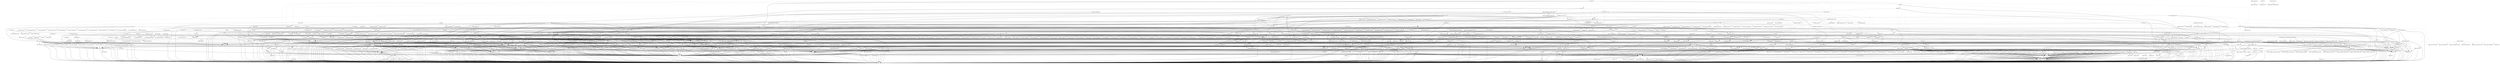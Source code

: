 digraph depends {
    node [shape=plaintext]
acl -> libacl1;
acl -> libc6;
acl_dbg -> acl [style=dotted];
acl_dbg -> libacl_dbg [style=dotted];
acl_dbg -> libattr_dbg [style=dotted];
acl_dbg -> libc6_dbg [style=dotted];
acl_dev -> acl;
acl_dev -> attr_dev [style=dotted];
acl_dev -> libacl_dev [style=dotted];
acl_dev -> libc6_dev [style=dotted];
alsa_lib -> libasound2;
alsa_lib -> libc6;
alsa_lib_dbg -> alsa_lib [style=dotted];
alsa_lib_dbg -> libasound_dbg [style=dotted];
alsa_lib_dbg -> libc6_dbg [style=dotted];
alsa_lib_dbg -> libgcc_s_dbg [style=dotted];
alsa_lib_dev -> alsa_lib;
alsa_lib_dev -> libasound2;
alsa_lib_dev -> libasound_dev [style=dotted];
alsa_lib_dev -> libc6_dev [style=dotted];
alsa_utils -> alsa_utils_aconnect;
alsa_utils -> alsa_utils_alsaconf;
alsa_utils -> alsa_utils_alsactl;
alsa_utils -> alsa_utils_alsaloop;
alsa_utils -> alsa_utils_alsamixer;
alsa_utils -> alsa_utils_alsaucm;
alsa_utils -> alsa_utils_amixer;
alsa_utils -> alsa_utils_aplay;
alsa_utils -> alsa_utils_aseqdump;
alsa_utils -> alsa_utils_aseqnet;
alsa_utils -> alsa_utils_iecset;
alsa_utils -> alsa_utils_midi;
alsa_utils -> alsa_utils_speakertest;
alsa_utils_aconnect -> libasound2;
alsa_utils_aconnect -> libc6;
alsa_utils_alsaconf -> bash;
alsa_utils_alsactl -> alsa_states [style=dotted];
alsa_utils_alsactl -> libasound2;
alsa_utils_alsactl -> libc6;
alsa_utils_alsactl -> libgcc1;
alsa_utils_alsaloop -> libasound2;
alsa_utils_alsaloop -> libc6;
alsa_utils_alsaloop -> libgcc1;
alsa_utils_alsaloop -> libsamplerate0;
alsa_utils_alsamixer -> libasound2;
alsa_utils_alsamixer -> libc6;
alsa_utils_alsamixer -> libformw5;
alsa_utils_alsamixer -> libmenuw5;
alsa_utils_alsamixer -> libncursesw5;
alsa_utils_alsamixer -> libpanelw5;
alsa_utils_alsamixer -> libtinfo5;
alsa_utils_alsaucm -> libasound2;
alsa_utils_alsaucm -> libc6;
alsa_utils_amixer -> libasound2;
alsa_utils_amixer -> libc6;
alsa_utils_aplay -> libasound2;
alsa_utils_aplay -> libc6;
alsa_utils_aplay -> libgcc1;
alsa_utils_aseqdump -> libasound2;
alsa_utils_aseqdump -> libc6;
alsa_utils_aseqnet -> libasound2;
alsa_utils_aseqnet -> libc6;
alsa_utils_dbg -> alsa_utils [style=dotted];
alsa_utils_dbg -> libasound_dbg [style=dotted];
alsa_utils_dbg -> libc6_dbg [style=dotted];
alsa_utils_dbg -> libgcc_s_dbg [style=dotted];
alsa_utils_dbg -> libsamplerate0_dbg [style=dotted];
alsa_utils_dbg -> ncurses_libformw_dbg [style=dotted];
alsa_utils_dbg -> ncurses_libmenuw_dbg [style=dotted];
alsa_utils_dbg -> ncurses_libncursesw_dbg [style=dotted];
alsa_utils_dbg -> ncurses_libpanelw_dbg [style=dotted];
alsa_utils_dbg -> ncurses_libtinfo_dbg [style=dotted];
alsa_utils_dev -> alsa_lib_dev [style=dotted];
alsa_utils_dev -> alsa_utils;
alsa_utils_dev -> alsa_utils_aconnect_dev [style=dotted];
alsa_utils_dev -> alsa_utils_alsaconf_dev [style=dotted];
alsa_utils_dev -> alsa_utils_alsactl_dev [style=dotted];
alsa_utils_dev -> alsa_utils_alsaloop_dev [style=dotted];
alsa_utils_dev -> alsa_utils_alsamixer_dev [style=dotted];
alsa_utils_dev -> alsa_utils_alsaucm_dev [style=dotted];
alsa_utils_dev -> alsa_utils_amixer_dev [style=dotted];
alsa_utils_dev -> alsa_utils_aplay_dev [style=dotted];
alsa_utils_dev -> alsa_utils_aseqdump_dev [style=dotted];
alsa_utils_dev -> alsa_utils_aseqnet_dev [style=dotted];
alsa_utils_dev -> alsa_utils_iecset_dev [style=dotted];
alsa_utils_dev -> alsa_utils_midi_dev [style=dotted];
alsa_utils_dev -> alsa_utils_speakertest_dev [style=dotted];
alsa_utils_dev -> bash_dev [style=dotted];
alsa_utils_dev -> libasound_dev [style=dotted];
alsa_utils_dev -> libc6_dev [style=dotted];
alsa_utils_dev -> libgcc_s_dev [style=dotted];
alsa_utils_dev -> libsamplerate0_dev [style=dotted];
alsa_utils_dev -> ncurses_dev [style=dotted];
alsa_utils_dev -> ncurses_libformw_dev [style=dotted];
alsa_utils_dev -> ncurses_libmenuw_dev [style=dotted];
alsa_utils_dev -> ncurses_libncursesw_dev [style=dotted];
alsa_utils_dev -> ncurses_libpanelw_dev [style=dotted];
alsa_utils_dev -> ncurses_libtinfo_dev [style=dotted];
alsa_utils_dev -> udev_dev [style=dotted];
alsa_utils_iecset -> libasound2;
alsa_utils_iecset -> libc6;
alsa_utils_midi -> libasound2;
alsa_utils_midi -> libc6;
alsa_utils_speakertest -> libasound2;
alsa_utils_speakertest -> libc6;
angstrom_feed_configs -> opkg [style=dotted];
angstrom_feed_configs_dbg -> angstrom_feed_configs [style=dotted];
angstrom_feed_configs_dev -> angstrom_feed_configs;
angstrom_packagegroup_boot -> angstrom_version;
angstrom_packagegroup_boot -> packagegroup_boot;
angstrom_packagegroup_boot_dbg -> angstrom_packagegroup_boot [style=dotted];
angstrom_packagegroup_boot_dbg -> angstrom_version_dbg [style=dotted];
angstrom_packagegroup_boot_dbg -> packagegroup_boot_dbg [style=dotted];
angstrom_packagegroup_boot_dev -> angstrom_packagegroup_boot;
angstrom_packagegroup_boot_dev -> angstrom_version_dev [style=dotted];
angstrom_packagegroup_boot_dev -> packagegroup_boot_dev [style=dotted];
attr -> libattr1;
attr -> libc6;
attr_dbg -> attr [style=dotted];
attr_dbg -> libattr_dbg [style=dotted];
attr_dbg -> libc6_dbg [style=dotted];
attr_dev -> attr;
attr_dev -> libattr_dev [style=dotted];
attr_dev -> libc6_dev [style=dotted];
attr_dev -> ncurses_dev [style=dotted];
avahi -> libnss_mdns [style=dotted];
avahi -> update_rc_d [style=dotted];
avahi_daemon -> base_passwd;
avahi_daemon -> libavahi_common3;
avahi_daemon -> libavahi_core7;
avahi_daemon -> libc6;
avahi_daemon -> libcap2;
avahi_daemon -> libdaemon0;
avahi_daemon -> libdbus_1_3;
avahi_daemon -> libexpat1;
avahi_daemon -> libnss_mdns [style=dotted];
avahi_daemon -> shadow;
avahi_daemon -> sysvinit_pidof;
avahi_dbg -> avahi [style=dotted];
avahi_dbg -> dbus_lib_dbg [style=dotted];
avahi_dbg -> libavahi_client_dbg [style=dotted];
avahi_dbg -> libavahi_common_dbg [style=dotted];
avahi_dbg -> libavahi_core_dbg [style=dotted];
avahi_dbg -> libavahi_glib_dbg [style=dotted];
avahi_dbg -> libc6_dbg [style=dotted];
avahi_dbg -> libcap_dbg [style=dotted];
avahi_dbg -> libdaemon_dbg [style=dotted];
avahi_dbg -> libexpat_dbg [style=dotted];
avahi_dbg -> libffi_dbg [style=dotted];
avahi_dbg -> libgcc_s_dbg [style=dotted];
avahi_dbg -> libglib_2_0_dbg [style=dotted];
avahi_dev -> avahi;
avahi_dev -> dbus_dev [style=dotted];
avahi_dev -> gettext_dev [style=dotted];
avahi_dev -> libavahi_client3;
avahi_dev -> libavahi_common3;
avahi_dev -> libavahi_core7;
avahi_dev -> libavahi_glib1;
avahi_dev -> libavahi_gobject0;
avahi_dev -> libcap_dev [style=dotted];
avahi_dev -> libdaemon_dev [style=dotted];
avahi_dev -> libexpat_dev [style=dotted];
avahi_dev -> libglib_2_0_dev [style=dotted];
avahi_dev -> update_rc_d_dev [style=dotted];
avahi_utils -> libavahi_client3;
avahi_utils -> libavahi_common3;
avahi_utils -> libc6;
base_files_dbg -> base_files [style=dotted];
base_files_dev -> base_files;
base_passwd_dbg -> base_passwd [style=dotted];
base_passwd_dbg -> libc6_dbg [style=dotted];
base_passwd_dev -> base_passwd;
base_passwd_dev -> libc6_dev [style=dotted];
bash -> libc6;
bash -> libgcc1;
bash -> libtinfo5;
bash -> opkg;
bash_dev -> bash;
bash_dev -> libc6_dev [style=dotted];
bash_dev -> libgcc_s_dev [style=dotted];
bash_dev -> ncurses_dev [style=dotted];
bash_dev -> ncurses_libtinfo_dev [style=dotted];
bash_dev -> opkg_dev [style=dotted];
bison -> libc6;
bison_dev -> bison;
bison_dev -> libc6_dev [style=dotted];
bluez4 -> libc6;
bluez4 -> libdbus_1_3;
bluez4 -> libglib_2_0_0;
bluez4 -> libreadline6;
bluez4 -> libudev1;
bluez4 -> libusb_0_1_4;
bluez4 -> libusb_1_0_0;
bluez4_dbg -> bluez4 [style=dotted];
bluez4_dbg -> dbus_lib_dbg [style=dotted];
bluez4_dbg -> libasound_dbg [style=dotted];
bluez4_dbg -> libc6_dbg [style=dotted];
bluez4_dbg -> libgcc_s_dbg [style=dotted];
bluez4_dbg -> libglib_2_0_dbg [style=dotted];
bluez4_dbg -> libreadline_dbg [style=dotted];
bluez4_dbg -> libudev_dbg [style=dotted];
bluez4_dbg -> libusb_0_1_dbg [style=dotted];
bluez4_dbg -> libusb_1_0_dbg [style=dotted];
bluez4_dev -> alsa_lib_dev [style=dotted];
bluez4_dev -> bluez4;
bluez4_dev -> bluez_hcidump;
bluez4_dev -> bluez_hcidump_dev [style=dotted];
bluez4_dev -> dbus_lib_dev [style=dotted];
bluez4_dev -> libasound_dev [style=dotted];
bluez4_dev -> libc6_dev [style=dotted];
bluez4_dev -> libcheck_dev [style=dotted];
bluez4_dev -> libdbus_glib_1_dev [style=dotted];
bluez4_dev -> libgcc_s_dev [style=dotted];
bluez4_dev -> libglib_2_0_dev [style=dotted];
bluez4_dev -> libreadline_dev [style=dotted];
bluez4_dev -> libudev_dev [style=dotted];
bluez4_dev -> libusb_0_1_dev [style=dotted];
bluez4_dev -> libusb_1_0_dev [style=dotted];
bluez4_dev -> libusb_dev [style=dotted];
bluez4_dev -> udev_dev [style=dotted];
bluez_hcidump -> libc6;
bluez_hcidump -> libgcc1;
bluez_hcidump_dev -> bluez4_dev [style=dotted];
bluez_hcidump_dev -> bluez_hcidump;
bluez_hcidump_dev -> libc6_dev [style=dotted];
bluez_hcidump_dev -> libgcc_s_dev [style=dotted];
btrfs_tools -> libc6;
btrfs_tools -> libgcc1;
btrfs_tools -> libuuid1;
btrfs_tools -> libz1;
btrfs_tools_dbg -> btrfs_tools [style=dotted];
btrfs_tools_dbg -> libc6_dbg [style=dotted];
btrfs_tools_dbg -> libgcc_s_dbg [style=dotted];
btrfs_tools_dbg -> libz_dbg [style=dotted];
btrfs_tools_dbg -> util_linux_libuuid_dbg [style=dotted];
btrfs_tools_dev -> attr_dev [style=dotted];
btrfs_tools_dev -> btrfs_tools;
btrfs_tools_dev -> libc6_dev [style=dotted];
btrfs_tools_dev -> libgcc_s_dev [style=dotted];
btrfs_tools_dev -> libuuid_dev [style=dotted];
btrfs_tools_dev -> libz_dev [style=dotted];
btrfs_tools_dev -> util_linux_dev [style=dotted];
busybox -> busybox_syslog [style=dotted];
busybox -> busybox_udhcpc [style=dotted];
busybox -> libc6;
busybox -> opkg;
busybox -> update_rc_d [style=dotted];
busybox_dbg -> busybox [style=dotted];
busybox_dbg -> libc6_dbg [style=dotted];
busybox_dev -> busybox;
busybox_dev -> libc6_dev [style=dotted];
busybox_dev -> opkg_dev [style=dotted];
busybox_syslog -> opkg;
bzip2 -> libbz2_0;
bzip2 -> libc6;
bzip2 -> opkg;
bzip2_dev -> bzip2;
bzip2_dev -> libbz2_dev [style=dotted];
bzip2_dev -> libc6_dev [style=dotted];
bzip2_dev -> opkg_dev [style=dotted];
connman -> base_passwd;
connman -> bluez4;
connman -> connman_conf [style=dotted];
connman -> dbus_1;
connman -> iptables;
connman -> libc6;
connman -> libdbus_1_3;
connman -> libglib_2_0_0;
connman -> libgnutls26;
connman -> ofono;
connman -> shadow;
connman -> update_rc_d [style=dotted];
connman -> wpa_supplicant;
connman_angstrom_settings -> connman;
connman_dbg -> connman [style=dotted];
connman_dbg -> dbus_lib_dbg [style=dotted];
connman_dbg -> iptables_dbg [style=dotted];
connman_dbg -> libc6_dbg [style=dotted];
connman_dbg -> libglib_2_0_dbg [style=dotted];
connman_dbg -> libgnutls_dbg [style=dotted];
connman_dbg -> libreadline_dbg [style=dotted];
connman_dev -> base_passwd_dev [style=dotted];
connman_dev -> bluez4_dev [style=dotted];
connman_dev -> connman;
connman_dev -> dbus_dev [style=dotted];
connman_dev -> dbus_lib_dev [style=dotted];
connman_dev -> iptables_dev [style=dotted];
connman_dev -> libc6_dev [style=dotted];
connman_dev -> libglib_2_0_dev [style=dotted];
connman_dev -> libgnutls_dev [style=dotted];
connman_dev -> libreadline_dev [style=dotted];
connman_dev -> ofono_dev [style=dotted];
connman_dev -> ppp_dev [style=dotted];
connman_dev -> python_dbus_dev [style=dotted];
connman_dev -> python_fcntl_dev [style=dotted];
connman_dev -> python_netclient_dev [style=dotted];
connman_dev -> python_pygobject_dev [style=dotted];
connman_dev -> python_subprocess_dev [style=dotted];
connman_dev -> python_textutils_dev [style=dotted];
connman_dev -> shadow_dev [style=dotted];
connman_dev -> shadow_sysroot_dev [style=dotted];
connman_dev -> wpa_supplicant_dev [style=dotted];
coreutils -> libattr1;
coreutils -> libc6;
coreutils -> libcap2;
coreutils -> libgcc1;
coreutils -> libgmp10;
coreutils -> opkg;
coreutils_dev -> coreutils;
coreutils_dev -> libattr_dev [style=dotted];
coreutils_dev -> libc6_dev [style=dotted];
coreutils_dev -> libcap_dev [style=dotted];
coreutils_dev -> libgcc_s_dev [style=dotted];
coreutils_dev -> libgmp_dev [style=dotted];
coreutils_dev -> opkg_dev [style=dotted];
cpufreq_tweaks -> cpufrequtils;
cpufrequtils -> libc6;
cpufrequtils_dbg -> cpufrequtils [style=dotted];
cpufrequtils_dbg -> libc6_dbg [style=dotted];
cpufrequtils_dev -> cpufrequtils;
cpufrequtils_dev -> libc6_dev [style=dotted];
cracklib -> libc6;
cracklib -> libz1;
cracklib_dbg -> cracklib [style=dotted];
cracklib_dbg -> libc6_dbg [style=dotted];
cracklib_dbg -> libz_dbg [style=dotted];
cracklib_dev -> cracklib;
cracklib_dev -> libc6_dev [style=dotted];
cracklib_dev -> libz_dev [style=dotted];
db -> libc6;
db_dev -> db;
db_dev -> libc6_dev [style=dotted];
dbus_1 -> base_passwd;
dbus_1 -> libc6;
dbus_1 -> libdbus_1_3;
dbus_1 -> libexpat1;
dbus_1 -> libx11_6;
dbus_1 -> shadow;
dbus_1 -> update_rc_d [style=dotted];
dbus_dbg -> dbus_1 [style=dotted];
dbus_dbg -> dbus_lib_dbg [style=dotted];
dbus_dbg -> libc6_dbg [style=dotted];
dbus_dbg -> libexpat_dbg [style=dotted];
dbus_dbg -> libx11_dbg [style=dotted];
dbus_dev -> base_passwd_dev [style=dotted];
dbus_dev -> dbus_1;
dbus_dev -> dbus_lib_dev [style=dotted];
dbus_dev -> libc6_dev [style=dotted];
dbus_dev -> libdbus_1_3;
dbus_dev -> libexpat_dev [style=dotted];
dbus_dev -> libsm_dev [style=dotted];
dbus_dev -> libx11_dev [style=dotted];
dbus_dev -> shadow_dev [style=dotted];
dbus_dev -> shadow_sysroot_dev [style=dotted];
e2fsprogs -> e2fsprogs_badblocks;
e2fsprogs -> libblkid1;
e2fsprogs -> libc6;
e2fsprogs -> libcom_err2;
e2fsprogs -> libe2p2;
e2fsprogs -> libext2fs2;
e2fsprogs -> libgcc1;
e2fsprogs -> libss2;
e2fsprogs -> libuuid1;
e2fsprogs_badblocks -> libc6;
e2fsprogs_badblocks -> libcom_err2;
e2fsprogs_badblocks -> libext2fs2;
e2fsprogs_dbg -> e2fsprogs [style=dotted];
e2fsprogs_dbg -> libc6_dbg [style=dotted];
e2fsprogs_dbg -> libcomerr_dbg [style=dotted];
e2fsprogs_dbg -> libe2p_dbg [style=dotted];
e2fsprogs_dbg -> libext2fs_dbg [style=dotted];
e2fsprogs_dbg -> libgcc_s_dbg [style=dotted];
e2fsprogs_dbg -> libss_dbg [style=dotted];
e2fsprogs_dbg -> util_linux_libblkid_dbg [style=dotted];
e2fsprogs_dbg -> util_linux_libuuid_dbg [style=dotted];
e2fsprogs_dev -> e2fsprogs;
e2fsprogs_dev -> e2fsprogs_badblocks_dev [style=dotted];
e2fsprogs_dev -> libblkid_dev [style=dotted];
e2fsprogs_dev -> libc6_dev [style=dotted];
e2fsprogs_dev -> libcom_err2;
e2fsprogs_dev -> libcomerr_dev [style=dotted];
e2fsprogs_dev -> libe2p2;
e2fsprogs_dev -> libe2p_dev [style=dotted];
e2fsprogs_dev -> libext2fs2;
e2fsprogs_dev -> libext2fs_dev [style=dotted];
e2fsprogs_dev -> libgcc_s_dev [style=dotted];
e2fsprogs_dev -> libss2;
e2fsprogs_dev -> libss_dev [style=dotted];
e2fsprogs_dev -> libuuid_dev [style=dotted];
e2fsprogs_dev -> util_linux_dev [style=dotted];
e2fsprogs_e2fsck -> libblkid1;
e2fsprogs_e2fsck -> libc6;
e2fsprogs_e2fsck -> libcom_err2;
e2fsprogs_e2fsck -> libe2p2;
e2fsprogs_e2fsck -> libext2fs2;
e2fsprogs_e2fsck -> libgcc1;
e2fsprogs_e2fsck -> libuuid1;
e2fsprogs_mke2fs -> libblkid1;
e2fsprogs_mke2fs -> libc6;
e2fsprogs_mke2fs -> libcom_err2;
e2fsprogs_mke2fs -> libe2p2;
e2fsprogs_mke2fs -> libext2fs2;
e2fsprogs_mke2fs -> libgcc1;
e2fsprogs_mke2fs -> libuuid1;
e2fsprogs_tune2fs -> libblkid1;
e2fsprogs_tune2fs -> libc6;
e2fsprogs_tune2fs -> libcom_err2;
e2fsprogs_tune2fs -> libe2p2;
e2fsprogs_tune2fs -> libext2fs2;
e2fsprogs_tune2fs -> libuuid1;
eglibc_extra_nss -> libc6;
eglibc_gconv_cp1252 -> eglibc_gconv;
eglibc_gconv_cp1252 -> libc6;
eglibc_gconv_ibm850 -> eglibc_gconv;
eglibc_gconv_ibm850 -> libc6;
eglibc_gconv_iso8859_1 -> eglibc_gconv;
eglibc_gconv_iso8859_1 -> libc6;
eglibc_gconv_iso8859_15 -> eglibc_gconv;
eglibc_gconv_iso8859_15 -> libc6;
eglibc_locale_dbg -> eglibc_gconv_libcns_dbg [style=dotted];
eglibc_locale_dbg -> eglibc_gconv_libgb_dbg [style=dotted];
eglibc_locale_dbg -> eglibc_gconv_libisoir165_dbg [style=dotted];
eglibc_locale_dbg -> eglibc_gconv_libjis_dbg [style=dotted];
eglibc_locale_dbg -> eglibc_gconv_libjisx0213_dbg [style=dotted];
eglibc_locale_dbg -> eglibc_gconv_libksc_dbg [style=dotted];
eglibc_locale_dbg -> eglibc_locale [style=dotted];
eglibc_locale_dbg -> libc6_dbg [style=dotted];
eglibc_locale_zh_tw -> virtual_locale_zh_tw [style=dotted];
eglibc_localedata_i18n -> eglibc_localedata_iso14651_t1;
eglibc_localedata_i18n -> eglibc_localedata_translit_neutral;
eglibc_localedata_iso14651_t1 -> eglibc_localedata_iso14651_t1_common;
eglibc_localedata_translit_neutral -> eglibc_localedata_translit_circle;
eglibc_localedata_translit_neutral -> eglibc_localedata_translit_cjk_compat;
eglibc_localedata_translit_neutral -> eglibc_localedata_translit_compat;
eglibc_localedata_translit_neutral -> eglibc_localedata_translit_font;
eglibc_localedata_translit_neutral -> eglibc_localedata_translit_fraction;
eglibc_localedata_translit_neutral -> eglibc_localedata_translit_narrow;
eglibc_localedata_translit_neutral -> eglibc_localedata_translit_small;
eglibc_localedata_translit_neutral -> eglibc_localedata_translit_wide;
eglibc_utils -> libc6;
fixmac -> ranpwd;
fixmac_dbg -> fixmac [style=dotted];
fixmac_dev -> fixmac;
fixmac_dev -> ranpwd_dev [style=dotted];
flac -> libc6;
flac -> libflac8;
flac -> libgcc1;
flac_dev -> flac;
flac_dev -> libc6_dev [style=dotted];
flac_dev -> libflac6;
flac_dev -> libflac8;
flac_dev -> libflac_dev [style=dotted];
flac_dev -> libgcc_s_dev [style=dotted];
flac_dev -> libogg_dev [style=dotted];
flac_dev -> libstdc_dev [style=dotted];
flex -> libc6;
flex_dev -> flex;
flex_dev -> libc6_dev [style=dotted];
gawk -> gawk_common;
gawk -> libc6;
gawk -> libgcc1;
gawk -> opkg;
gawk_common -> libc6;
gawk_dev -> gawk;
gawk_dev -> gawk_common_dev [style=dotted];
gawk_dev -> libc6_dev [style=dotted];
gawk_dev -> libgcc_s_dev [style=dotted];
gawk_dev -> libreadline_dev [style=dotted];
gawk_dev -> opkg_dev [style=dotted];
gcc_runtime_dbg -> libc6_dbg [style=dotted];
gcc_runtime_dbg -> libgcc_s_dbg [style=dotted];
gettext -> libc6;
gettext -> libgettextlib;
gettext -> libgettextsrc;
gettext_dev -> gettext;
gettext_dev -> libc6_dev [style=dotted];
gettext_dev -> libexpat_dev [style=dotted];
gettext_dev -> libgettextlib;
gettext_dev -> libgettextlib_dev [style=dotted];
gettext_dev -> libgettextsrc;
gettext_dev -> libgettextsrc_dev [style=dotted];
gettext_dev -> ncurses_dev [style=dotted];
htop -> libc6;
htop -> libncurses5;
htop -> libtinfo5;
htop -> ncurses_terminfo;
htop_dbg -> htop [style=dotted];
htop_dbg -> libc6_dbg [style=dotted];
htop_dbg -> ncurses_libncurses_dbg [style=dotted];
htop_dbg -> ncurses_libtinfo_dbg [style=dotted];
htop_dev -> htop;
htop_dev -> libc6_dev [style=dotted];
htop_dev -> ncurses_dev [style=dotted];
htop_dev -> ncurses_libncurses_dev [style=dotted];
htop_dev -> ncurses_libtinfo_dev [style=dotted];
htop_dev -> ncurses_terminfo_dev [style=dotted];
inputproto_dev -> util_macros_dev [style=dotted];
iptables -> kernel_module_ip_tables [style=dotted];
iptables -> kernel_module_ipt_masquerade [style=dotted];
iptables -> kernel_module_iptable_filter [style=dotted];
iptables -> kernel_module_iptable_nat [style=dotted];
iptables -> kernel_module_nf_conntrack [style=dotted];
iptables -> kernel_module_nf_conntrack_ipv4 [style=dotted];
iptables -> kernel_module_nf_defrag_ipv4 [style=dotted];
iptables -> kernel_module_nf_nat [style=dotted];
iptables -> kernel_module_x_tables [style=dotted];
iptables -> libc6;
iptables -> libgcc1;
iptables_dbg -> iptables [style=dotted];
iptables_dbg -> libc6_dbg [style=dotted];
iptables_dbg -> libgcc_s_dbg [style=dotted];
iptables_dev -> iptables;
iptables_dev -> libc6_dev [style=dotted];
iptables_dev -> libgcc_s_dev [style=dotted];
iw -> libc6;
iw -> libgcc1;
iw -> libnl_3_200;
iw -> libnl_3_genl;
iw_dbg -> iw [style=dotted];
iw_dbg -> libc6_dbg [style=dotted];
iw_dbg -> libgcc_s_dbg [style=dotted];
iw_dbg -> libnl_3_dbg [style=dotted];
iw_dbg -> libnl_genl_dbg [style=dotted];
iw_dev -> iw;
iw_dev -> libc6_dev [style=dotted];
iw_dev -> libgcc_s_dev [style=dotted];
iw_dev -> libnl_3_dev [style=dotted];
iw_dev -> libnl_genl_dev [style=dotted];
iw_dev -> pkgconfig_dev [style=dotted];
kbproto_dev -> util_macros_dev [style=dotted];
kernel -> kernel_3_8_13;
kernel_3_8_13 -> kernel_image_3_8_13;
kernel_dev -> kernel_base_dev [style=dotted];
kernel_image_3_8_13 -> kernel_devicetree_overlays [style=dotted];
kernel_image_3_8_13 -> kernel_devicetrees;
kernel_module_autofs4 -> kernel_3_8_13;
kernel_module_g_ether -> kernel_3_8_13;
kernel_module_g_ether -> kernel_module_libcomposite;
kernel_module_g_mass_storage -> kernel_3_8_13;
kernel_module_g_mass_storage -> kernel_module_libcomposite;
kernel_module_g_serial -> kernel_3_8_13;
kernel_module_g_serial -> kernel_module_libcomposite;
kernel_module_ip_tables -> kernel_3_8_13;
kernel_module_ip_tables -> kernel_module_x_tables;
kernel_module_iptable_filter -> kernel_3_8_13;
kernel_module_iptable_filter -> kernel_module_ip_tables;
kernel_module_iptable_filter -> kernel_module_x_tables;
kernel_module_ipv6 -> kernel_3_8_13;
kernel_module_libcomposite -> kernel_3_8_13;
kernel_module_x_tables -> kernel_3_8_13;
kmod -> libc6;
kmod -> libgcc1;
kmod -> libkmod2;
kmod -> opkg;
kmod_dbg -> kmod [style=dotted];
kmod_dbg -> libc6_dbg [style=dotted];
kmod_dbg -> libgcc_s_dbg [style=dotted];
kmod_dbg -> libkmod_dbg [style=dotted];
kmod_dev -> kmod;
kmod_dev -> libc6_dev [style=dotted];
kmod_dev -> libgcc_s_dev [style=dotted];
kmod_dev -> libkmod2;
kmod_dev -> libkmod_dev [style=dotted];
kmod_dev -> opkg_dev [style=dotted];
kpartx -> libc6;
kpartx -> libgcc1;
kpartx -> lvm2;
libacl1 -> libattr1;
libacl1 -> libc6;
libacl_dev -> attr_dev [style=dotted];
libacl_dev -> libacl1;
libacl_dev -> libattr_dev [style=dotted];
libacl_dev -> libc6_dev [style=dotted];
libaio_dbg -> libaio1 [style=dotted];
libaio_dev -> libaio1;
libasound2 -> alsa_conf_base;
libasound2 -> libc6;
libasound2 -> libgcc1;
libattr1 -> libc6;
libattr_dev -> libattr1;
libattr_dev -> libc6_dev [style=dotted];
libattr_dev -> ncurses_dev [style=dotted];
libavahi_client3 -> libavahi_common3;
libavahi_client3 -> libc6;
libavahi_client3 -> libdbus_1_3;
libavahi_common3 -> libc6;
libavahi_common3 -> libgcc1;
libavahi_core7 -> libavahi_common3;
libavahi_core7 -> libc6;
libavahi_core7 -> libgcc1;
libavahi_glib1 -> libavahi_common3;
libavahi_glib1 -> libc6;
libavahi_glib1 -> libgcc1;
libavahi_glib1 -> libglib_2_0_0;
libavahi_gobject0 -> libavahi_client3;
libavahi_gobject0 -> libavahi_common3;
libavahi_gobject0 -> libavahi_glib1;
libavahi_gobject0 -> libc6;
libavahi_gobject0 -> libdbus_1_3;
libavahi_gobject0 -> libffi6;
libavahi_gobject0 -> libglib_2_0_0;
libblkid1 -> libc6;
libblkid1 -> libgcc1;
libblkid1 -> libuuid1;
libblkid_dev -> libc6_dev [style=dotted];
libblkid_dev -> libgcc_s_dev [style=dotted];
libblkid_dev -> libuuid_dev [style=dotted];
libblkid_dev -> libz_dev [style=dotted];
libblkid_dev -> ncurses_dev [style=dotted];
libbz2_0 -> libc6;
libbz2_dev -> libbz2_0;
libbz2_dev -> libc6_dev [style=dotted];
libc6_dbg -> libc6 [style=dotted];
libc6_dev -> eglibc_extra_nss;
libc6_dev -> eglibc_extra_nss_dev [style=dotted];
libc6_dev -> eglibc_thread_db_dev [style=dotted];
libc6_dev -> libc6;
libc6_dev -> libcidn1;
libc6_dev -> libcidn_dev [style=dotted];
libc6_dev -> libsegfault_dev [style=dotted];
libc6_dev -> libthread_db1;
libc6_dev -> linux_libc_headers_dev [style=dotted];
libcap2 -> libc6;
libcap_dbg -> libc6_dbg [style=dotted];
libcap_dbg -> libcap2 [style=dotted];
libcap_dev -> attr_dev [style=dotted];
libcap_dev -> libc6_dev [style=dotted];
libcap_dev -> libcap2;
libcap_dev -> libpam_dev [style=dotted];
libcgroup -> libc6;
libcgroup_dev -> libc6_dev [style=dotted];
libcgroup_dev -> libcgroup;
libcgroup_dev -> libpam_dev [style=dotted];
libcheck -> gawk;
libcheck -> libc6;
libcheck_dev -> gawk_dev [style=dotted];
libcheck_dev -> libc6_dev [style=dotted];
libcheck_dev -> libcheck;
libcidn1 -> libc6;
libcom_err2 -> libc6;
libcrypto1_0_0 -> libc6;
libcrypto1_0_0 -> libgcc1;
libdaemon0 -> libc6;
libdaemon_dbg -> libc6_dbg [style=dotted];
libdaemon_dbg -> libdaemon0 [style=dotted];
libdaemon_dev -> libc6_dev [style=dotted];
libdaemon_dev -> libdaemon0;
libdbus_1_3 -> dbus_1 [style=dotted];
libdbus_1_3 -> libc6;
libdbus_glib_1_2 -> libc6;
libdbus_glib_1_2 -> libdbus_1_3;
libdbus_glib_1_2 -> libffi6;
libdbus_glib_1_2 -> libglib_2_0_0;
libdbus_glib_1_2 -> libz1;
libdbus_glib_1_dev -> dbus_dev [style=dotted];
libdbus_glib_1_dev -> dbus_lib_dev [style=dotted];
libdbus_glib_1_dev -> dbus_x11_dev [style=dotted];
libdbus_glib_1_dev -> libc6;
libdbus_glib_1_dev -> libc6_dev [style=dotted];
libdbus_glib_1_dev -> libdbus_1_3;
libdbus_glib_1_dev -> libdbus_glib_1_2;
libdbus_glib_1_dev -> libexpat1;
libdbus_glib_1_dev -> libexpat_dev [style=dotted];
libdbus_glib_1_dev -> libffi_dev [style=dotted];
libdbus_glib_1_dev -> libglib_2_0_0;
libdbus_glib_1_dev -> libglib_2_0_dev [style=dotted];
libdbus_glib_1_dev -> libz_dev [style=dotted];
libe2p2 -> libc6;
libexpat1 -> libc6;
libexpat1 -> libgcc1;
libexpat_dbg -> libc6_dbg [style=dotted];
libexpat_dbg -> libexpat1 [style=dotted];
libexpat_dbg -> libgcc_s_dbg [style=dotted];
libexpat_dev -> libc6_dev [style=dotted];
libexpat_dev -> libexpat1;
libexpat_dev -> libgcc_s_dev [style=dotted];
libext2fs2 -> libblkid1;
libext2fs2 -> libc6;
libext2fs2 -> libcom_err2;
libext2fs2 -> libgcc1;
libffi6 -> libc6;
libffi6 -> libgcc1;
libffi_dbg -> libc6_dbg [style=dotted];
libffi_dbg -> libffi6 [style=dotted];
libffi_dbg -> libgcc_s_dbg [style=dotted];
libffi_dev -> libc6_dev [style=dotted];
libffi_dev -> libffi6;
libffi_dev -> libgcc_s_dev [style=dotted];
libflac6 -> libc6;
libflac6 -> libflac8;
libflac6 -> libgcc1;
libflac6 -> libogg0;
libflac6 -> libstdc6;
libflac8 -> libc6;
libflac8 -> libgcc1;
libflac8 -> libogg0;
libform5 -> libc6;
libform5 -> libncurses5;
libform5 -> libtinfo5;
libformw5 -> libc6;
libformw5 -> libncursesw5;
libformw5 -> libtinfo5;
libgcc1 -> libc6;
libgcc_s_dbg -> libc6_dbg [style=dotted];
libgcc_s_dbg -> libgcc1 [style=dotted];
libgcc_s_dev -> libc6_dev [style=dotted];
libgcc_s_dev -> libgcc1;
libgcrypt11 -> libc6;
libgcrypt11 -> libcap2;
libgcrypt11 -> libgpg_error0;
libgcrypt_dbg -> libc6_dbg [style=dotted];
libgcrypt_dbg -> libcap_dbg [style=dotted];
libgcrypt_dbg -> libgcrypt11 [style=dotted];
libgcrypt_dbg -> libgpg_error_dbg [style=dotted];
libgcrypt_dev -> libc6;
libgcrypt_dev -> libc6_dev [style=dotted];
libgcrypt_dev -> libcap_dev [style=dotted];
libgcrypt_dev -> libgcrypt11;
libgcrypt_dev -> libgpg_error_dev [style=dotted];
libgdbm4 -> libc6;
libgdbm4 -> libgcc1;
libgdbm_compat4 -> libc6;
libgdbm_compat4 -> libgdbm4;
libgdbm_dev -> gdbm_compat_dev [style=dotted];
libgdbm_dev -> libc6_dev [style=dotted];
libgdbm_dev -> libgcc_s_dev [style=dotted];
libgdbm_dev -> libgdbm4;
libgdbm_dev -> libgdbm_compat4;
libgettextlib -> libc6;
libgettextlib -> libgcc1;
libgettextlib -> libncurses5;
libgettextlib -> libtinfo5;
libgettextsrc -> libc6;
libgettextsrc -> libgettextlib;
libgettextsrc -> libncurses5;
libglib_2_0_0 -> libc6;
libglib_2_0_0 -> libffi6;
libglib_2_0_0 -> libgcc1;
libglib_2_0_0 -> libz1;
libglib_2_0_dbg -> libc6_dbg [style=dotted];
libglib_2_0_dbg -> libffi_dbg [style=dotted];
libglib_2_0_dbg -> libgcc_s_dbg [style=dotted];
libglib_2_0_dbg -> libglib_2_0_0 [style=dotted];
libglib_2_0_dbg -> libz_dbg [style=dotted];
libglib_2_0_dev -> libc6_dev [style=dotted];
libglib_2_0_dev -> libffi_dev [style=dotted];
libglib_2_0_dev -> libgcc_s_dev [style=dotted];
libglib_2_0_dev -> libglib_2_0_0;
libglib_2_0_dev -> libz_dev [style=dotted];
libgmp10 -> libc6;
libgmp_dev -> libc6_dev [style=dotted];
libgmp_dev -> libgcc_s_dev [style=dotted];
libgmp_dev -> libgmp10;
libgmp_dev -> libgmpxx4;
libgmp_dev -> libgmpxx_dev [style=dotted];
libgmp_dev -> libstdc_dev [style=dotted];
libgmpxx4 -> libc6;
libgmpxx4 -> libgcc1;
libgmpxx4 -> libgmp10;
libgmpxx4 -> libstdc6;
libgnutls26 -> libc6;
libgnutls26 -> libcap2;
libgnutls26 -> libgcrypt11;
libgnutls26 -> libgpg_error0;
libgnutls26 -> libtasn1_3;
libgnutls26 -> libz1;
libgnutls_dbg -> gnutls_extra_dbg [style=dotted];
libgnutls_dbg -> libc6_dbg [style=dotted];
libgnutls_dbg -> libcap_dbg [style=dotted];
libgnutls_dbg -> libgcc_s_dbg [style=dotted];
libgnutls_dbg -> libgcrypt_dbg [style=dotted];
libgnutls_dbg -> libgnutls26 [style=dotted];
libgnutls_dbg -> libgpg_error_dbg [style=dotted];
libgnutls_dbg -> liblzo2_dbg [style=dotted];
libgnutls_dbg -> libreadline_dbg [style=dotted];
libgnutls_dbg -> libstdc_dbg [style=dotted];
libgnutls_dbg -> libtasn1_dbg [style=dotted];
libgnutls_dbg -> libz_dbg [style=dotted];
libgnutls_dev -> gnutls_extra_dev [style=dotted];
libgnutls_dev -> gnutls_openssl_dev [style=dotted];
libgnutls_dev -> gnutls_xx_dev [style=dotted];
libgnutls_dev -> libc6;
libgnutls_dev -> libc6_dev [style=dotted];
libgnutls_dev -> libcap_dev [style=dotted];
libgnutls_dev -> libgcc_s_dev [style=dotted];
libgnutls_dev -> libgcrypt_dev [style=dotted];
libgnutls_dev -> libgnutls26;
libgnutls_dev -> libgnutls_extra26;
libgnutls_dev -> libgnutls_openssl27;
libgnutls_dev -> libgnutlsxx27;
libgnutls_dev -> libgpg_error_dev [style=dotted];
libgnutls_dev -> liblzo2_dev [style=dotted];
libgnutls_dev -> libreadline_dev [style=dotted];
libgnutls_dev -> libstdc_dev [style=dotted];
libgnutls_dev -> libtasn1_dev [style=dotted];
libgnutls_dev -> libz_dev [style=dotted];
libgnutls_extra26 -> libc6;
libgnutls_extra26 -> libcap2;
libgnutls_extra26 -> libgcrypt11;
libgnutls_extra26 -> libgnutls26;
libgnutls_extra26 -> libgpg_error0;
libgnutls_extra26 -> liblzo2_2;
libgnutls_extra26 -> libtasn1_3;
libgnutls_extra26 -> libz1;
libgnutls_openssl27 -> libc6;
libgnutls_openssl27 -> libcap2;
libgnutls_openssl27 -> libgcrypt11;
libgnutls_openssl27 -> libgnutls26;
libgnutls_openssl27 -> libgpg_error0;
libgnutls_openssl27 -> libtasn1_3;
libgnutls_openssl27 -> libz1;
libgnutlsxx27 -> libc6;
libgnutlsxx27 -> libcap2;
libgnutlsxx27 -> libgcc1;
libgnutlsxx27 -> libgcrypt11;
libgnutlsxx27 -> libgnutls26;
libgnutlsxx27 -> libgpg_error0;
libgnutlsxx27 -> libstdc6;
libgnutlsxx27 -> libtasn1_3;
libgnutlsxx27 -> libz1;
libgpg_error0 -> libc6;
libgpg_error_dbg -> libc6_dbg [style=dotted];
libgpg_error_dbg -> libgpg_error0 [style=dotted];
libgpg_error_dev -> libc6;
libgpg_error_dev -> libc6_dev [style=dotted];
libgpg_error_dev -> libgpg_error0;
libgudev_1_0_0 -> libc6;
libgudev_1_0_0 -> libffi6;
libgudev_1_0_0 -> libglib_2_0_0;
libgudev_1_0_0 -> libudev1;
libgudev_1_0_0 -> libz1;
libhandle1 -> libc6;
libice6 -> libc6;
libice_dev -> libc6_dev [style=dotted];
libice_dev -> libice6;
libice_dev -> util_macros_dev [style=dotted];
libice_dev -> xproto_dev [style=dotted];
libice_dev -> xtrans_dev [style=dotted];
libkmod2 -> libc6;
libkmod2 -> libgcc1;
liblzma5 -> libc6;
liblzma_dbg -> libc6_dbg [style=dotted];
liblzma_dbg -> libgcc_s_dbg [style=dotted];
liblzma_dev -> libc6_dev [style=dotted];
liblzma_dev -> liblzma5;
liblzo2_2 -> libc6;
liblzo2_dbg -> libc6_dbg [style=dotted];
liblzo2_dbg -> liblzo2_2 [style=dotted];
liblzo2_dev -> libc6_dev [style=dotted];
liblzo2_dev -> liblzo2_2;
libmenu5 -> libc6;
libmenu5 -> libncurses5;
libmenu5 -> libtinfo5;
libmenuw5 -> libc6;
libmenuw5 -> libncursesw5;
libmenuw5 -> libtinfo5;
libmount1 -> libblkid1;
libmount1 -> libc6;
libmount1 -> libgcc1;
libmount1 -> libuuid1;
libmount_dev -> libblkid_dev [style=dotted];
libmount_dev -> libc6_dev [style=dotted];
libmount_dev -> libgcc_s_dev [style=dotted];
libmount_dev -> libuuid_dev [style=dotted];
libmount_dev -> libz_dev [style=dotted];
libmount_dev -> ncurses_dev [style=dotted];
libmpathpersist0 -> kpartx_dev [style=dotted];
libmpathpersist0 -> libaio_dev [style=dotted];
libmpathpersist0 -> libc6_dev [style=dotted];
libmpathpersist0 -> libgcc_s_dev [style=dotted];
libmpathpersist0 -> libreadline_dev [style=dotted];
libmpathpersist0 -> libudev_dev [style=dotted];
libmpathpersist0 -> lvm2_dev [style=dotted];
libmpathpersist0 -> multipath_tools;
libncurses5 -> libc6;
libncurses5 -> libtinfo5;
libncursesw5 -> libc6;
libncursesw5 -> libtinfo5;
libnl_3_200 -> libc6;
libnl_3_200 -> libgcc1;
libnl_3_cli -> libc6;
libnl_3_cli -> libgcc1;
libnl_3_cli -> libnl_3_200;
libnl_3_cli -> libnl_3_genl;
libnl_3_cli -> libnl_nf_3_200;
libnl_3_cli -> libnl_route_3_200;
libnl_3_dbg -> libc6_dbg [style=dotted];
libnl_3_dbg -> libgcc_s_dbg [style=dotted];
libnl_3_dbg -> libnl_3_200 [style=dotted];
libnl_3_dbg -> libnl_cli_dbg [style=dotted];
libnl_3_dbg -> libnl_genl_dbg [style=dotted];
libnl_3_dbg -> libnl_nf_dbg [style=dotted];
libnl_3_dbg -> libnl_route_dbg [style=dotted];
libnl_3_dev -> libc6;
libnl_3_dev -> libc6_dev [style=dotted];
libnl_3_dev -> libgcc_s_dev [style=dotted];
libnl_3_dev -> libnl_3_200;
libnl_3_dev -> libnl_3_cli;
libnl_3_dev -> libnl_3_genl;
libnl_3_dev -> libnl_cli_dev [style=dotted];
libnl_3_dev -> libnl_genl_dev [style=dotted];
libnl_3_dev -> libnl_nf_3_200;
libnl_3_dev -> libnl_nf_dev [style=dotted];
libnl_3_dev -> libnl_route_3_200;
libnl_3_dev -> libnl_route_dev [style=dotted];
libnl_3_genl -> libc6;
libnl_3_genl -> libnl_3_200;
libnl_3_genl -> libnl_3_cli;
libnl_nf_3_200 -> libc6;
libnl_nf_3_200 -> libnl_3_200;
libnl_nf_3_200 -> libnl_route_3_200;
libnl_route_3_200 -> libc6;
libnl_route_3_200 -> libnl_3_200;
libnss_mdns -> avahi_daemon;
libnss_mdns -> libc6;
libnss_mdns_dbg -> libc6_dbg [style=dotted];
libnss_mdns_dbg -> libnss_mdns [style=dotted];
libnss_mdns_dev -> avahi_daemon_dev [style=dotted];
libnss_mdns_dev -> avahi_dev [style=dotted];
libnss_mdns_dev -> libc6_dev [style=dotted];
libnss_mdns_dev -> libnss_mdns;
libogg0 -> libc6;
libogg_dev -> libc6_dev [style=dotted];
libogg_dev -> libogg0;
libopkg1 -> libc6;
libopkg_dev -> libc6_dev [style=dotted];
libopkg_dev -> libopkg1;
libpam -> libc6;
libpam -> libpam_runtime [style=dotted];
libpam_dbg -> cracklib_dbg [style=dotted];
libpam_dbg -> libc6_dbg [style=dotted];
libpam_dbg -> libpam [style=dotted];
libpam_dbg -> libz_dbg [style=dotted];
libpam_dev -> bison_dev [style=dotted];
libpam_dev -> coreutils_dev [style=dotted];
libpam_dev -> cracklib_dev [style=dotted];
libpam_dev -> flex_dev [style=dotted];
libpam_dev -> libc6_dev [style=dotted];
libpam_dev -> libpam;
libpam_dev -> libz_dev [style=dotted];
libpam_dev -> pam_plugin_access_dev [style=dotted];
libpam_dev -> pam_plugin_cracklib_dev [style=dotted];
libpam_dev -> pam_plugin_debug_dev [style=dotted];
libpam_dev -> pam_plugin_deny_dev [style=dotted];
libpam_dev -> pam_plugin_permit_dev [style=dotted];
libpam_dev -> pam_plugin_pwhistory_dev [style=dotted];
libpam_dev -> pam_plugin_succeed_if_dev [style=dotted];
libpam_dev -> pam_plugin_time_dev [style=dotted];
libpam_dev -> pam_plugin_unix_dev [style=dotted];
libpam_dev -> pam_plugin_warn_dev [style=dotted];
libpam_runtime -> libpam;
libpam_runtime -> pam_plugin_deny;
libpam_runtime -> pam_plugin_permit;
libpam_runtime -> pam_plugin_unix;
libpam_runtime -> pam_plugin_warn;
libpanel5 -> libc6;
libpanel5 -> libncurses5;
libpanel5 -> libtinfo5;
libpanelw5 -> libc6;
libpanelw5 -> libncursesw5;
libpanelw5 -> libtinfo5;
libpcap1 -> libc6;
libpcap1 -> libgcc1;
libpcap_dev -> bluez4_dev [style=dotted];
libpcap_dev -> libc6_dev [style=dotted];
libpcap_dev -> libgcc_s_dev [style=dotted];
libpcap_dev -> libnl_3_dev [style=dotted];
libpcap_dev -> libpcap1;
libpcre1 -> libc6;
libpcre_dbg -> libc6_dbg [style=dotted];
libpcre_dbg -> libgcc_s_dbg [style=dotted];
libpcre_dbg -> libpcre1 [style=dotted];
libpcre_dbg -> libpcreposix_dbg [style=dotted];
libpcre_dbg -> libstdc_dbg [style=dotted];
libpcre_dev -> bzip2_dev [style=dotted];
libpcre_dev -> libc6_dev [style=dotted];
libpcre_dev -> libgcc_s_dev [style=dotted];
libpcre_dev -> libpcre1;
libpcre_dev -> libpcrecpp0;
libpcre_dev -> libpcrecpp_dev [style=dotted];
libpcre_dev -> libpcreposix0;
libpcre_dev -> libpcreposix_dev [style=dotted];
libpcre_dev -> libreadline_dev [style=dotted];
libpcre_dev -> libstdc_dev [style=dotted];
libpcre_dev -> libz_dev [style=dotted];
libpcrecpp0 -> libc6;
libpcrecpp0 -> libgcc1;
libpcrecpp0 -> libpcre1;
libpcrecpp0 -> libstdc6;
libpcreposix0 -> libc6;
libpcreposix0 -> libpcre1;
libpopt0 -> libc6;
libpopt0 -> libgcc1;
libpopt_dev -> libc6_dev [style=dotted];
libpopt_dev -> libgcc_s_dev [style=dotted];
libpopt_dev -> libpopt0;
libpyglib_2_0_python0 -> libc6;
libpyglib_2_0_python0 -> libffi6;
libpyglib_2_0_python0 -> libglib_2_0_0;
libpyglib_2_0_python0 -> libpython2_7_1_0;
libpython2_7_1_0 -> libc6;
libreadline6 -> libc6;
libreadline6 -> libtinfo5;
libreadline_dbg -> libc6_dbg [style=dotted];
libreadline_dbg -> libreadline6 [style=dotted];
libreadline_dbg -> ncurses_libtinfo_dbg [style=dotted];
libreadline_dev -> libc6_dev [style=dotted];
libreadline_dev -> libreadline6;
libreadline_dev -> ncurses_dev [style=dotted];
libreadline_dev -> ncurses_libtinfo_dev [style=dotted];
libsamplerate0 -> libc6;
libsamplerate0 -> libsndfile1;
libsamplerate0_dbg -> libc6_dbg [style=dotted];
libsamplerate0_dbg -> libsamplerate0 [style=dotted];
libsamplerate0_dbg -> libsndfile_dbg [style=dotted];
libsamplerate0_dev -> flac_dev [style=dotted];
libsamplerate0_dev -> libc6_dev [style=dotted];
libsamplerate0_dev -> libsamplerate0;
libsamplerate0_dev -> libsndfile_dev [style=dotted];
libsegfault -> libc6;
libsm6 -> libc6;
libsm6 -> libice6;
libsm6 -> libuuid1;
libsm_dev -> e2fsprogs_dev [style=dotted];
libsm_dev -> libc6_dev [style=dotted];
libsm_dev -> libice_dev [style=dotted];
libsm_dev -> libsm6;
libsm_dev -> libuuid_dev [style=dotted];
libsm_dev -> util_macros_dev [style=dotted];
libsm_dev -> xproto_dev [style=dotted];
libsm_dev -> xtrans_dev [style=dotted];
libsndfile1 -> libc6;
libsndfile1 -> libgcc1;
libsndfile_dbg -> libasound_dbg [style=dotted];
libsndfile_dbg -> libc6_dbg [style=dotted];
libsndfile_dbg -> libgcc_s_dbg [style=dotted];
libsndfile_dbg -> libsndfile1 [style=dotted];
libsndfile_dbg -> libsqlite3_dbg [style=dotted];
libsndfile_dev -> alsa_lib_dev [style=dotted];
libsndfile_dev -> libasound_dev [style=dotted];
libsndfile_dev -> libc6_dev [style=dotted];
libsndfile_dev -> libgcc_s_dev [style=dotted];
libsndfile_dev -> libsndfile1;
libsndfile_dev -> libsqlite3_dev [style=dotted];
libsndfile_dev -> sqlite3_dev [style=dotted];
libsqlite3_0 -> libc6;
libsqlite3_0 -> libgcc1;
libsqlite3_dev -> libc6_dev [style=dotted];
libsqlite3_dev -> libgcc_s_dev [style=dotted];
libsqlite3_dev -> libreadline_dev [style=dotted];
libsqlite3_dev -> libsqlite3_0;
libsqlite3_dev -> ncurses_dev [style=dotted];
libss2 -> libc6;
libss2 -> libcom_err2;
libssl1_0_0 -> libc6;
libssl1_0_0 -> libcrypto1_0_0;
libstdc6 -> libc6;
libstdc6 -> libgcc1;
libstdc_dev -> libc6_dev [style=dotted];
libstdc_dev -> libgcc_s_dev [style=dotted];
libstdc_dev -> libstdc6;
libsystemd_daemon0 -> libc6;
libsystemd_id128_0 -> libc6;
libsystemd_id128_0 -> libgcc1;
libsystemd_journal0 -> libc6;
libsystemd_journal0 -> libgcc1;
libsystemd_journal0 -> liblzma5;
libsystemd_login0 -> libc6;
libsystemd_login0 -> libgcc1;
libtasn1_3 -> libc6;
libtasn1_dbg -> libc6_dbg [style=dotted];
libtasn1_dbg -> libtasn1_3 [style=dotted];
libtasn1_dev -> libc6_dev [style=dotted];
libtasn1_dev -> libtasn1_3;
libthread_db1 -> libc6;
libtic5 -> libc6;
libtic5 -> libtinfo5;
libticw5 -> libc6;
libticw5 -> libtinfo5;
libtinfo5 -> libc6;
libtinfo5 -> ncurses_terminfo_base [style=dotted];
libudev1 -> libc6;
libudev1 -> libgcc1;
libusb_0_1_4 -> libc6;
libusb_0_1_4 -> libusb_1_0_0;
libusb_0_1_dbg -> libc6_dbg [style=dotted];
libusb_0_1_dbg -> libusb_0_1_4 [style=dotted];
libusb_0_1_dbg -> libusb_1_0_dbg [style=dotted];
libusb_0_1_dev -> libc6_dev [style=dotted];
libusb_0_1_dev -> libusb_0_1_4;
libusb_0_1_dev -> libusb_1_0_dev [style=dotted];
libusb_1_0_0 -> libc6;
libusb_1_0_dbg -> libc6_dbg [style=dotted];
libusb_1_0_dbg -> libusb_1_0_0 [style=dotted];
libusb_1_0_dev -> libc6_dev [style=dotted];
libusb_1_0_dev -> libusb_1_0_0;
libuuid1 -> libc6;
libuuid1 -> libgcc1;
libuuid_dev -> libc6_dev [style=dotted];
libuuid_dev -> libgcc_s_dev [style=dotted];
libuuid_dev -> libz_dev [style=dotted];
libuuid_dev -> ncurses_dev [style=dotted];
libwrap0 -> libc6;
libwrap_dev -> libc6_dev [style=dotted];
libwrap_dev -> libwrap0;
libx11_6 -> libc6;
libx11_6 -> libxau6;
libx11_6 -> libxcb1;
libx11_6 -> libxdmcp6;
libx11_dbg -> libc6_dbg [style=dotted];
libx11_dbg -> libx11_6 [style=dotted];
libx11_dbg -> libxau_dbg [style=dotted];
libx11_dbg -> libxcb_dbg [style=dotted];
libx11_dbg -> libxdmcp_dbg [style=dotted];
libx11_dev -> inputproto_dev [style=dotted];
libx11_dev -> kbproto_dev [style=dotted];
libx11_dev -> libc6_dev [style=dotted];
libx11_dev -> libx11_6;
libx11_dev -> libx11_xcb1;
libx11_dev -> libx11_xcb_dev [style=dotted];
libx11_dev -> libxau_dev [style=dotted];
libx11_dev -> libxcb_dev [style=dotted];
libx11_dev -> libxdmcp_dev [style=dotted];
libx11_dev -> util_macros_dev [style=dotted];
libx11_dev -> xextproto_dev [style=dotted];
libx11_dev -> xproto_dev [style=dotted];
libx11_dev -> xtrans_dev [style=dotted];
libx11_xcb1 -> libc6;
libx11_xcb1 -> libx11_6;
libx11_xcb1 -> libxau6;
libx11_xcb1 -> libxcb1;
libx11_xcb1 -> libxdmcp6;
libxau6 -> libc6;
libxau_dbg -> libc6_dbg [style=dotted];
libxau_dbg -> libxau6 [style=dotted];
libxau_dev -> libc6_dev [style=dotted];
libxau_dev -> libxau6;
libxau_dev -> util_macros_dev [style=dotted];
libxau_dev -> xproto_dev [style=dotted];
libxcb1 -> libc6;
libxcb1 -> libxau6;
libxcb1 -> libxdmcp6;
libxcb_composite0 -> libc6;
libxcb_composite0 -> libxau6;
libxcb_composite0 -> libxcb1;
libxcb_composite0 -> libxdmcp6;
libxcb_damage0 -> libc6;
libxcb_damage0 -> libxau6;
libxcb_damage0 -> libxcb1;
libxcb_damage0 -> libxdmcp6;
libxcb_dbg -> libc6_dbg [style=dotted];
libxcb_dbg -> libxau_dbg [style=dotted];
libxcb_dbg -> libxcb1 [style=dotted];
libxcb_dbg -> libxdmcp_dbg [style=dotted];
libxcb_dev -> libc6_dev [style=dotted];
libxcb_dev -> libpthread_stubs_dev [style=dotted];
libxcb_dev -> libxau_dev [style=dotted];
libxcb_dev -> libxcb1;
libxcb_dev -> libxcb_composite0;
libxcb_dev -> libxcb_composite_dev [style=dotted];
libxcb_dev -> libxcb_damage0;
libxcb_dev -> libxcb_damage_dev [style=dotted];
libxcb_dev -> libxcb_dpms0;
libxcb_dev -> libxcb_dpms_dev [style=dotted];
libxcb_dev -> libxcb_dri2_0;
libxcb_dev -> libxcb_dri2_dev [style=dotted];
libxcb_dev -> libxcb_glx0;
libxcb_dev -> libxcb_glx_dev [style=dotted];
libxcb_dev -> libxcb_randr0;
libxcb_dev -> libxcb_randr_dev [style=dotted];
libxcb_dev -> libxcb_record0;
libxcb_dev -> libxcb_record_dev [style=dotted];
libxcb_dev -> libxcb_render0;
libxcb_dev -> libxcb_render_dev [style=dotted];
libxcb_dev -> libxcb_res0;
libxcb_dev -> libxcb_res_dev [style=dotted];
libxcb_dev -> libxcb_screensaver0;
libxcb_dev -> libxcb_screensaver_dev [style=dotted];
libxcb_dev -> libxcb_shape0;
libxcb_dev -> libxcb_shape_dev [style=dotted];
libxcb_dev -> libxcb_shm0;
libxcb_dev -> libxcb_shm_dev [style=dotted];
libxcb_dev -> libxcb_sync0;
libxcb_dev -> libxcb_sync_dev [style=dotted];
libxcb_dev -> libxcb_xevie0;
libxcb_dev -> libxcb_xevie_dev [style=dotted];
libxcb_dev -> libxcb_xf86dri0;
libxcb_dev -> libxcb_xf86dri_dev [style=dotted];
libxcb_dev -> libxcb_xfixes0;
libxcb_dev -> libxcb_xfixes_dev [style=dotted];
libxcb_dev -> libxcb_xinerama0;
libxcb_dev -> libxcb_xinerama_dev [style=dotted];
libxcb_dev -> libxcb_xprint0;
libxcb_dev -> libxcb_xprint_dev [style=dotted];
libxcb_dev -> libxcb_xtest0;
libxcb_dev -> libxcb_xtest_dev [style=dotted];
libxcb_dev -> libxcb_xv0;
libxcb_dev -> libxcb_xv_dev [style=dotted];
libxcb_dev -> libxcb_xvmc0;
libxcb_dev -> libxcb_xvmc_dev [style=dotted];
libxcb_dev -> libxdmcp_dev [style=dotted];
libxcb_dev -> xcb_proto_dev [style=dotted];
libxcb_dev -> xproto_dev [style=dotted];
libxcb_dpms0 -> libc6;
libxcb_dpms0 -> libxau6;
libxcb_dpms0 -> libxcb1;
libxcb_dpms0 -> libxdmcp6;
libxcb_dri2_0 -> libc6;
libxcb_dri2_0 -> libxau6;
libxcb_dri2_0 -> libxcb1;
libxcb_dri2_0 -> libxdmcp6;
libxcb_glx0 -> libc6;
libxcb_glx0 -> libxau6;
libxcb_glx0 -> libxcb1;
libxcb_glx0 -> libxdmcp6;
libxcb_randr0 -> libc6;
libxcb_randr0 -> libxau6;
libxcb_randr0 -> libxcb1;
libxcb_randr0 -> libxdmcp6;
libxcb_record0 -> libc6;
libxcb_record0 -> libxau6;
libxcb_record0 -> libxcb1;
libxcb_record0 -> libxdmcp6;
libxcb_render0 -> libc6;
libxcb_render0 -> libxau6;
libxcb_render0 -> libxcb1;
libxcb_render0 -> libxdmcp6;
libxcb_res0 -> libc6;
libxcb_res0 -> libxau6;
libxcb_res0 -> libxcb1;
libxcb_res0 -> libxdmcp6;
libxcb_screensaver0 -> libc6;
libxcb_screensaver0 -> libxau6;
libxcb_screensaver0 -> libxcb1;
libxcb_screensaver0 -> libxdmcp6;
libxcb_shape0 -> libc6;
libxcb_shape0 -> libxau6;
libxcb_shape0 -> libxcb1;
libxcb_shape0 -> libxdmcp6;
libxcb_shm0 -> libc6;
libxcb_shm0 -> libxau6;
libxcb_shm0 -> libxcb1;
libxcb_shm0 -> libxdmcp6;
libxcb_sync0 -> libc6;
libxcb_sync0 -> libxau6;
libxcb_sync0 -> libxcb1;
libxcb_sync0 -> libxdmcp6;
libxcb_xevie0 -> libc6;
libxcb_xevie0 -> libxau6;
libxcb_xevie0 -> libxcb1;
libxcb_xevie0 -> libxdmcp6;
libxcb_xf86dri0 -> libc6;
libxcb_xf86dri0 -> libxau6;
libxcb_xf86dri0 -> libxcb1;
libxcb_xf86dri0 -> libxdmcp6;
libxcb_xfixes0 -> libc6;
libxcb_xfixes0 -> libxau6;
libxcb_xfixes0 -> libxcb1;
libxcb_xfixes0 -> libxdmcp6;
libxcb_xinerama0 -> libc6;
libxcb_xinerama0 -> libxau6;
libxcb_xinerama0 -> libxcb1;
libxcb_xinerama0 -> libxdmcp6;
libxcb_xprint0 -> libc6;
libxcb_xprint0 -> libxau6;
libxcb_xprint0 -> libxcb1;
libxcb_xprint0 -> libxdmcp6;
libxcb_xtest0 -> libc6;
libxcb_xtest0 -> libxau6;
libxcb_xtest0 -> libxcb1;
libxcb_xtest0 -> libxdmcp6;
libxcb_xv0 -> libc6;
libxcb_xv0 -> libxau6;
libxcb_xv0 -> libxcb1;
libxcb_xv0 -> libxdmcp6;
libxcb_xvmc0 -> libc6;
libxcb_xvmc0 -> libxau6;
libxcb_xvmc0 -> libxcb1;
libxcb_xvmc0 -> libxdmcp6;
libxdmcp6 -> libc6;
libxdmcp_dbg -> libc6_dbg [style=dotted];
libxdmcp_dbg -> libxdmcp6 [style=dotted];
libxdmcp_dev -> libc6_dev [style=dotted];
libxdmcp_dev -> libxdmcp6;
libxdmcp_dev -> util_macros_dev [style=dotted];
libxdmcp_dev -> xproto_dev [style=dotted];
libz1 -> libc6;
libz1 -> libgcc1;
libz_dbg -> libc6_dbg [style=dotted];
libz_dbg -> libgcc_s_dbg [style=dotted];
libz_dbg -> libz1 [style=dotted];
libz_dev -> libc6_dev [style=dotted];
libz_dev -> libgcc_s_dev [style=dotted];
libz_dev -> libz1;
locale_base_zh_tw -> eglibc_binary_localedata_zh_tw;
lvm2 -> libc6;
lvm2 -> libgcc1;
lvm2 -> libreadline6;
lvm2 -> libudev1;
lvm2_dbg -> libc6_dbg [style=dotted];
lvm2_dbg -> libgcc_s_dbg [style=dotted];
lvm2_dbg -> libreadline_dbg [style=dotted];
lvm2_dbg -> libudev_dbg [style=dotted];
lvm2_dbg -> lvm2 [style=dotted];
lvm2_dev -> libc6_dev [style=dotted];
lvm2_dev -> libgcc_s_dev [style=dotted];
lvm2_dev -> libreadline_dev [style=dotted];
lvm2_dev -> libudev_dev [style=dotted];
lvm2_dev -> lvm2;
lvm2_dev -> udev_dev [style=dotted];
mobile_broadband_provider_info_dev -> mobile_broadband_provider_info;
multipath_tools -> kpartx;
multipath_tools -> libaio1;
multipath_tools -> libc6;
multipath_tools -> libgcc1;
multipath_tools -> libreadline6;
multipath_tools -> libudev1;
multipath_tools -> lvm2;
multipath_tools_dbg -> libaio_dbg [style=dotted];
multipath_tools_dbg -> libc6_dbg [style=dotted];
multipath_tools_dbg -> libgcc_s_dbg [style=dotted];
multipath_tools_dbg -> libreadline_dbg [style=dotted];
multipath_tools_dbg -> libudev_dbg [style=dotted];
multipath_tools_dbg -> lvm2_dbg [style=dotted];
multipath_tools_dbg -> multipath_tools [style=dotted];
ncurses -> libc6;
ncurses -> libtinfo5;
ncurses_dbg -> libc6_dbg [style=dotted];
ncurses_dbg -> ncurses [style=dotted];
ncurses_dbg -> ncurses_libncurses_dbg [style=dotted];
ncurses_dbg -> ncurses_libncursesw_dbg [style=dotted];
ncurses_dbg -> ncurses_libtic_dbg [style=dotted];
ncurses_dbg -> ncurses_libtinfo_dbg [style=dotted];
ncurses_dev -> libc6_dev [style=dotted];
ncurses_dev -> libform5;
ncurses_dev -> libformw5;
ncurses_dev -> libmenu5;
ncurses_dev -> libmenuw5;
ncurses_dev -> libpanel5;
ncurses_dev -> libpanelw5;
ncurses_dev -> libtic5;
ncurses_dev -> libticw5;
ncurses_dev -> libtinfo5;
ncurses_dev -> ncurses;
ncurses_dev -> ncurses_libform_dev [style=dotted];
ncurses_dev -> ncurses_libformw_dev [style=dotted];
ncurses_dev -> ncurses_libmenu_dev [style=dotted];
ncurses_dev -> ncurses_libmenuw_dev [style=dotted];
ncurses_dev -> ncurses_libncurses_dev [style=dotted];
ncurses_dev -> ncurses_libncursesw_dev [style=dotted];
ncurses_dev -> ncurses_libpanel_dev [style=dotted];
ncurses_dev -> ncurses_libpanelw_dev [style=dotted];
ncurses_dev -> ncurses_libtic_dev [style=dotted];
ncurses_dev -> ncurses_libticw_dev [style=dotted];
ncurses_dev -> ncurses_libtinfo_dev [style=dotted];
ncurses_dev -> ncurses_terminfo_base_dev [style=dotted];
ncurses_dev -> opkg_dev [style=dotted];
ncurses_terminfo -> ncurses_terminfo_base;
netbase_dbg -> netbase [style=dotted];
netbase_dev -> netbase;
ocf_linux_dev -> ocf_linux;
ofono -> bluez4;
ofono -> dbus_1;
ofono -> libc6;
ofono -> libdbus_1_3;
ofono -> libglib_2_0_0;
ofono -> libudev1;
ofono -> update_rc_d [style=dotted];
ofono_dbg -> bluez4_dbg [style=dotted];
ofono_dbg -> dbus_lib_dbg [style=dotted];
ofono_dbg -> libc6_dbg [style=dotted];
ofono_dbg -> libglib_2_0_dbg [style=dotted];
ofono_dbg -> libudev_dbg [style=dotted];
ofono_dbg -> ofono [style=dotted];
ofono_dev -> bluez4_dev [style=dotted];
ofono_dev -> dbus_dev [style=dotted];
ofono_dev -> dbus_lib_dev [style=dotted];
ofono_dev -> libc6_dev [style=dotted];
ofono_dev -> libglib_2_0_dev [style=dotted];
ofono_dev -> libudev_dev [style=dotted];
ofono_dev -> mobile_broadband_provider_info_dev [style=dotted];
ofono_dev -> ofono;
ofono_dev -> python_dbus_dev [style=dotted];
ofono_dev -> python_dev [style=dotted];
ofono_dev -> python_pygobject_dev [style=dotted];
ofono_dev -> udev_dev [style=dotted];
openssh -> openssh_keygen;
openssh -> openssh_scp;
openssh -> openssh_ssh;
openssh -> openssh_sshd;
openssh -> update_rc_d [style=dotted];
openssh_dbg -> libc6_dbg [style=dotted];
openssh_dbg -> libcrypto_dbg [style=dotted];
openssh_dbg -> libgcc_s_dbg [style=dotted];
openssh_dbg -> libpam_dbg [style=dotted];
openssh_dbg -> libz_dbg [style=dotted];
openssh_dbg -> openssh [style=dotted];
openssh_dev -> base_passwd_dev [style=dotted];
openssh_dev -> libc6_dev [style=dotted];
openssh_dev -> libcrypto_dev [style=dotted];
openssh_dev -> libgcc_s_dev [style=dotted];
openssh_dev -> libpam_dev [style=dotted];
openssh_dev -> libz_dev [style=dotted];
openssh_dev -> openssh;
openssh_dev -> openssh_keygen_dev [style=dotted];
openssh_dev -> openssh_scp_dev [style=dotted];
openssh_dev -> openssh_ssh_dev [style=dotted];
openssh_dev -> openssh_sshd_dev [style=dotted];
openssh_dev -> openssl_dev [style=dotted];
openssh_dev -> opkg_dev [style=dotted];
openssh_dev -> shadow_dev [style=dotted];
openssh_dev -> shadow_sysroot_dev [style=dotted];
openssh_keygen -> libc6;
openssh_keygen -> libcrypto1_0_0;
openssh_keygen -> libgcc1;
openssh_scp -> libc6;
openssh_scp -> libgcc1;
openssh_scp -> opkg;
openssh_sftp -> libc6;
openssh_sftp -> libgcc1;
openssh_sftp_server -> libc6;
openssh_sftp_server -> libgcc1;
openssh_ssh -> libc6;
openssh_ssh -> libcrypto1_0_0;
openssh_ssh -> libgcc1;
openssh_ssh -> libz1;
openssh_ssh -> opkg;
openssh_sshd -> base_passwd;
openssh_sshd -> libc6;
openssh_sshd -> libcrypto1_0_0;
openssh_sshd -> libgcc1;
openssh_sshd -> libpam;
openssh_sshd -> libz1;
openssh_sshd -> openssh_keygen;
openssh_sshd -> shadow;
openssl -> libc6;
openssl -> libcrypto1_0_0;
openssl -> libssl1_0_0;
openssl_dbg -> libc6_dbg [style=dotted];
openssl_dbg -> libcrypto_dbg [style=dotted];
openssl_dbg -> libgcc_s_dbg [style=dotted];
openssl_dbg -> libssl_dbg [style=dotted];
openssl_dbg -> openssl [style=dotted];
openssl_dev -> libc6_dev [style=dotted];
openssl_dev -> libcrypto1_0_0;
openssl_dev -> libcrypto_dev [style=dotted];
openssl_dev -> libgcc_s_dev [style=dotted];
openssl_dev -> libssl1_0_0;
openssl_dev -> libssl_dev [style=dotted];
openssl_dev -> ocf_linux_dev [style=dotted];
openssl_dev -> openssl;
opkg -> libc6;
opkg -> libopkg1;
opkg -> opkg;
opkg -> opkg_config_base;
opkg_config_base_dbg -> opkg_config_base [style=dotted];
opkg_config_base_dev -> opkg_config_base;
opkg_dbg -> libc6_dbg [style=dotted];
opkg_dbg -> libopkg_dbg [style=dotted];
opkg_dbg -> opkg [style=dotted];
opkg_dev -> libc6_dev [style=dotted];
opkg_dev -> libopkg_dev [style=dotted];
opkg_dev -> opkg;
opkg_dev -> opkg_config_base_dev [style=dotted];
packagegroup_basic -> alsa_utils_alsamixer [style=dotted];
packagegroup_basic -> avahi_daemon;
packagegroup_basic -> avahi_utils;
packagegroup_basic -> bluez4 [style=dotted];
packagegroup_basic -> cpufrequtils [style=dotted];
packagegroup_basic -> htop [style=dotted];
packagegroup_basic -> iw [style=dotted];
packagegroup_basic -> kernel_module_g_ether [style=dotted];
packagegroup_basic -> kernel_module_g_mass_storage [style=dotted];
packagegroup_basic -> kernel_module_g_serial [style=dotted];
packagegroup_basic -> openssh_scp;
packagegroup_basic -> openssh_sftp;
packagegroup_basic -> openssh_sftp_server;
packagegroup_basic -> openssh_sshd;
packagegroup_basic -> tzdata [style=dotted];
packagegroup_basic -> usbutils [style=dotted];
packagegroup_basic -> wpa_supplicant [style=dotted];
packagegroup_basic_dbg -> avahi_daemon_dbg [style=dotted];
packagegroup_basic_dbg -> avahi_utils_dbg [style=dotted];
packagegroup_basic_dbg -> openssh_scp_dbg [style=dotted];
packagegroup_basic_dbg -> openssh_sftp_dbg [style=dotted];
packagegroup_basic_dbg -> openssh_sftp_server_dbg [style=dotted];
packagegroup_basic_dbg -> openssh_sshd_dbg [style=dotted];
packagegroup_basic_dbg -> packagegroup_basic [style=dotted];
packagegroup_basic_dev -> avahi_daemon_dev [style=dotted];
packagegroup_basic_dev -> avahi_utils_dev [style=dotted];
packagegroup_basic_dev -> openssh_scp_dev [style=dotted];
packagegroup_basic_dev -> openssh_sftp_dev [style=dotted];
packagegroup_basic_dev -> openssh_sftp_server_dev [style=dotted];
packagegroup_basic_dev -> openssh_sshd_dev [style=dotted];
packagegroup_basic_dev -> packagegroup_basic;
packagegroup_boot -> base_files;
packagegroup_boot -> base_passwd;
packagegroup_boot -> busybox;
packagegroup_boot -> kernel [style=dotted];
packagegroup_boot -> kernel_devicetree_overlays;
packagegroup_boot -> netbase;
packagegroup_boot_dbg -> base_files_dbg [style=dotted];
packagegroup_boot_dbg -> base_passwd_dbg [style=dotted];
packagegroup_boot_dbg -> busybox_dbg [style=dotted];
packagegroup_boot_dbg -> kernel_devicetree_overlays_dbg [style=dotted];
packagegroup_boot_dbg -> netbase_dbg [style=dotted];
packagegroup_boot_dbg -> packagegroup_boot [style=dotted];
packagegroup_boot_dev -> base_files_dev [style=dotted];
packagegroup_boot_dev -> base_passwd_dev [style=dotted];
packagegroup_boot_dev -> busybox_dev [style=dotted];
packagegroup_boot_dev -> kernel_devicetree_overlays_dev [style=dotted];
packagegroup_boot_dev -> netbase_dev [style=dotted];
packagegroup_boot_dev -> packagegroup_boot;
packagegroup_core_standalone_sdk_target -> eglibc_gconv_cp1252;
packagegroup_core_standalone_sdk_target -> eglibc_gconv_ibm850;
packagegroup_core_standalone_sdk_target -> eglibc_gconv_iso8859_15;
packagegroup_core_standalone_sdk_target -> eglibc_gconv_iso8859_1;
packagegroup_core_standalone_sdk_target -> eglibc_localedata_i18n;
packagegroup_core_standalone_sdk_target -> eglibc_utils;
packagegroup_core_standalone_sdk_target -> libc6;
packagegroup_core_standalone_sdk_target -> libc6_dbg;
packagegroup_core_standalone_sdk_target -> libc6_dev;
packagegroup_core_standalone_sdk_target -> libgcc1;
packagegroup_core_standalone_sdk_target -> libgcc_s_dev;
packagegroup_core_standalone_sdk_target -> libsegfault;
packagegroup_core_standalone_sdk_target -> libstdc6;
packagegroup_core_standalone_sdk_target -> libstdc_dev;
packagegroup_core_standalone_sdk_target -> libthread_db1;
packagegroup_core_standalone_sdk_target_dbg -> eglibc_gconv_cp1252_dbg [style=dotted];
packagegroup_core_standalone_sdk_target_dbg -> eglibc_gconv_ibm850_dbg [style=dotted];
packagegroup_core_standalone_sdk_target_dbg -> eglibc_gconv_iso8859_15_dbg [style=dotted];
packagegroup_core_standalone_sdk_target_dbg -> eglibc_gconv_iso8859_1_dbg [style=dotted];
packagegroup_core_standalone_sdk_target_dbg -> eglibc_localedata_i18n_dbg [style=dotted];
packagegroup_core_standalone_sdk_target_dbg -> eglibc_thread_db_dbg [style=dotted];
packagegroup_core_standalone_sdk_target_dbg -> eglibc_utils_dbg [style=dotted];
packagegroup_core_standalone_sdk_target_dbg -> libc6_dbg [style=dotted];
packagegroup_core_standalone_sdk_target_dbg -> libgcc_s_dbg [style=dotted];
packagegroup_core_standalone_sdk_target_dbg -> libsegfault_dbg [style=dotted];
packagegroup_core_standalone_sdk_target_dbg -> libstdc_dbg [style=dotted];
packagegroup_core_standalone_sdk_target_dbg -> packagegroup_core_standalone_sdk_target [style=dotted];
pam_plugin_deny -> libc6;
pam_plugin_deny -> libpam;
pam_plugin_env -> libc6;
pam_plugin_env -> libpam;
pam_plugin_faildelay -> libc6;
pam_plugin_faildelay -> libpam;
pam_plugin_group -> libc6;
pam_plugin_group -> libpam;
pam_plugin_lastlog -> libc6;
pam_plugin_lastlog -> libpam;
pam_plugin_limits -> libc6;
pam_plugin_limits -> libpam;
pam_plugin_mail -> libc6;
pam_plugin_mail -> libpam;
pam_plugin_motd -> libc6;
pam_plugin_motd -> libpam;
pam_plugin_nologin -> libc6;
pam_plugin_nologin -> libpam;
pam_plugin_permit -> libc6;
pam_plugin_permit -> libpam;
pam_plugin_rootok -> libc6;
pam_plugin_rootok -> libpam;
pam_plugin_securetty -> libc6;
pam_plugin_securetty -> libpam;
pam_plugin_shells -> libc6;
pam_plugin_shells -> libpam;
pam_plugin_unix -> libc6;
pam_plugin_unix -> libpam;
pam_plugin_warn -> libc6;
pam_plugin_warn -> libpam;
parted -> libblkid1;
parted -> libc6;
parted -> libgcc1;
parted -> libreadline6;
parted -> libtinfo5;
parted -> libuuid1;
parted_dbg -> libc6_dbg [style=dotted];
parted_dbg -> libgcc_s_dbg [style=dotted];
parted_dbg -> libreadline_dbg [style=dotted];
parted_dbg -> ncurses_libtinfo_dbg [style=dotted];
parted_dbg -> parted [style=dotted];
parted_dbg -> util_linux_libblkid_dbg [style=dotted];
parted_dbg -> util_linux_libuuid_dbg [style=dotted];
parted_dev -> libblkid_dev [style=dotted];
parted_dev -> libc6_dev [style=dotted];
parted_dev -> libgcc_s_dev [style=dotted];
parted_dev -> libreadline_dev [style=dotted];
parted_dev -> libuuid_dev [style=dotted];
parted_dev -> ncurses_dev [style=dotted];
parted_dev -> ncurses_libtinfo_dev [style=dotted];
parted_dev -> parted;
parted_dev -> util_linux_dev [style=dotted];
pkgconfig -> libc6;
pkgconfig -> libglib_2_0_0;
pkgconfig -> libpopt0;
pkgconfig_dev -> libc6_dev [style=dotted];
pkgconfig_dev -> libglib_2_0_dev [style=dotted];
pkgconfig_dev -> libpopt_dev [style=dotted];
pkgconfig_dev -> pkgconfig;
ppp -> libc6;
ppp -> libpcap1;
ppp_dev -> libc6_dev [style=dotted];
ppp_dev -> libpcap_dev [style=dotted];
ppp_dev -> ppp;
pv -> libc6;
pv -> libgcc1;
pv_dbg -> libc6_dbg [style=dotted];
pv_dbg -> libgcc_s_dbg [style=dotted];
pv_dbg -> pv [style=dotted];
pv_dev -> libc6_dev [style=dotted];
pv_dev -> libgcc_s_dev [style=dotted];
pv_dev -> pv;
python_codecs -> libc6;
python_codecs -> libpython2_7_1_0;
python_codecs -> python_core;
python_codecs -> python_lang;
python_core -> libc6;
python_core -> libpython2_7_1_0;
python_core -> libz1;
python_core -> python_lang;
python_core -> python_re;
python_core -> python_readline [style=dotted];
python_crypt -> libc6;
python_crypt -> libcrypto1_0_0;
python_crypt -> libpython2_7_1_0;
python_crypt -> libssl1_0_0;
python_crypt -> openssl [style=dotted];
python_crypt -> python_core;
python_dbus -> libc6;
python_dbus -> libdbus_1_3;
python_dbus -> libdbus_glib_1_2;
python_dbus -> libffi6;
python_dbus -> libglib_2_0_0;
python_dbus -> libz1;
python_dbus -> python_io;
python_dbus -> python_logging;
python_dbus -> python_stringold;
python_dbus -> python_threading;
python_dbus -> python_xml;
python_dbus_dev -> dbus_dev [style=dotted];
python_dbus_dev -> dbus_lib_dev [style=dotted];
python_dbus_dev -> libc6_dev [style=dotted];
python_dbus_dev -> libdbus_glib_1_dev [style=dotted];
python_dbus_dev -> libexpat_dev [style=dotted];
python_dbus_dev -> libffi_dev [style=dotted];
python_dbus_dev -> libglib_2_0_dev [style=dotted];
python_dbus_dev -> libz_dev [style=dotted];
python_dbus_dev -> python_dbus;
python_dbus_dev -> python_dev [style=dotted];
python_dbus_dev -> python_io_dev [style=dotted];
python_dbus_dev -> python_logging_dev [style=dotted];
python_dbus_dev -> python_stringold_dev [style=dotted];
python_dbus_dev -> python_threading_dev [style=dotted];
python_dbus_dev -> python_xml_dev [style=dotted];
python_dev -> bzip2_dev [style=dotted];
python_dev -> db_dev [style=dotted];
python_dev -> libbz2_dev [style=dotted];
python_dev -> libc6_dev [style=dotted];
python_dev -> libcrypto_dev [style=dotted];
python_dev -> libgcc_s_dev [style=dotted];
python_dev -> libgdbm_dev [style=dotted];
python_dev -> libpython2_7_1_0;
python_dev -> libpython2_dev [style=dotted];
python_dev -> libreadline_dev [style=dotted];
python_dev -> libsqlite3_dev [style=dotted];
python_dev -> libssl_dev [style=dotted];
python_dev -> libz_dev [style=dotted];
python_dev -> ncurses_libncursesw_dev [style=dotted];
python_dev -> ncurses_libpanelw_dev [style=dotted];
python_dev -> ncurses_libtinfo_dev [style=dotted];
python_dev -> openssl_dev [style=dotted];
python_dev -> python_2to3_dev [style=dotted];
python_dev -> python_audio_dev [style=dotted];
python_dev -> python_bsddb_dev [style=dotted];
python_dev -> python_codecs_dev [style=dotted];
python_dev -> python_compile_dev [style=dotted];
python_dev -> python_compiler_dev [style=dotted];
python_dev -> python_compression_dev [style=dotted];
python_dev -> python_core;
python_dev -> python_core_dev [style=dotted];
python_dev -> python_crypt_dev [style=dotted];
python_dev -> python_ctypes_dev [style=dotted];
python_dev -> python_curses_dev [style=dotted];
python_dev -> python_datetime_dev [style=dotted];
python_dev -> python_db_dev [style=dotted];
python_dev -> python_debugger_dev [style=dotted];
python_dev -> python_difflib_dev [style=dotted];
python_dev -> python_distutils_dev [style=dotted];
python_dev -> python_doctest_dev [style=dotted];
python_dev -> python_elementtree_dev [style=dotted];
python_dev -> python_email_dev [style=dotted];
python_dev -> python_fcntl_dev [style=dotted];
python_dev -> python_gdbm_dev [style=dotted];
python_dev -> python_hotshot_dev [style=dotted];
python_dev -> python_html_dev [style=dotted];
python_dev -> python_idle_dev [style=dotted];
python_dev -> python_image_dev [style=dotted];
python_dev -> python_io_dev [style=dotted];
python_dev -> python_json_dev [style=dotted];
python_dev -> python_lang_dev [style=dotted];
python_dev -> python_logging_dev [style=dotted];
python_dev -> python_mailbox_dev [style=dotted];
python_dev -> python_math_dev [style=dotted];
python_dev -> python_mime_dev [style=dotted];
python_dev -> python_mmap_dev [style=dotted];
python_dev -> python_multiprocessing_dev [style=dotted];
python_dev -> python_netclient_dev [style=dotted];
python_dev -> python_netserver_dev [style=dotted];
python_dev -> python_numbers_dev [style=dotted];
python_dev -> python_pickle_dev [style=dotted];
python_dev -> python_pkgutil_dev [style=dotted];
python_dev -> python_pprint_dev [style=dotted];
python_dev -> python_profile_dev [style=dotted];
python_dev -> python_pydoc_dev [style=dotted];
python_dev -> python_re_dev [style=dotted];
python_dev -> python_readline_dev [style=dotted];
python_dev -> python_resource_dev [style=dotted];
python_dev -> python_robotparser_dev [style=dotted];
python_dev -> python_shell_dev [style=dotted];
python_dev -> python_smtpd_dev [style=dotted];
python_dev -> python_sqlite3_dev [style=dotted];
python_dev -> python_sqlite3_tests_dev [style=dotted];
python_dev -> python_stringold_dev [style=dotted];
python_dev -> python_subprocess_dev [style=dotted];
python_dev -> python_syslog_dev [style=dotted];
python_dev -> python_terminal_dev [style=dotted];
python_dev -> python_tests_dev [style=dotted];
python_dev -> python_textutils_dev [style=dotted];
python_dev -> python_threading_dev [style=dotted];
python_dev -> python_tkinter_dev [style=dotted];
python_dev -> python_unittest_dev [style=dotted];
python_dev -> python_unixadmin_dev [style=dotted];
python_dev -> python_xml_dev [style=dotted];
python_dev -> python_xmlrpc_dev [style=dotted];
python_dev -> python_zlib_dev [style=dotted];
python_dev -> sqlite3_dev [style=dotted];
python_elementtree -> libc6;
python_elementtree -> libpython2_7_1_0;
python_elementtree -> python_core;
python_io -> libc6;
python_io -> libcrypto1_0_0;
python_io -> libpython2_7_1_0;
python_io -> libssl1_0_0;
python_io -> python_core;
python_io -> python_math;
python_io -> python_textutils;
python_lang -> libc6;
python_lang -> libpython2_7_1_0;
python_lang -> python_core;
python_logging -> python_core;
python_logging -> python_io;
python_logging -> python_lang;
python_logging -> python_pickle;
python_logging -> python_stringold;
python_math -> libc6;
python_math -> libpython2_7_1_0;
python_math -> python_core;
python_math -> python_crypt;
python_pickle -> libc6;
python_pickle -> libpython2_7_1_0;
python_pickle -> python_codecs;
python_pickle -> python_core;
python_pickle -> python_io;
python_pickle -> python_re;
python_pygobject -> libc6;
python_pygobject -> libffi6;
python_pygobject -> libglib_2_0_0;
python_pygobject -> libpyglib_2_0_python0;
python_pygobject -> libpython2_7_1_0;
python_pygobject -> libz1;
python_pygobject -> python_core;
python_pygobject -> python_textutils;
python_pygobject_dev -> libc6_dev [style=dotted];
python_pygobject_dev -> libffi_dev [style=dotted];
python_pygobject_dev -> libglib_2_0_dev [style=dotted];
python_pygobject_dev -> libpyglib_2_0_python0;
python_pygobject_dev -> libpython2_dev [style=dotted];
python_pygobject_dev -> libz_dev [style=dotted];
python_pygobject_dev -> python_core_dev [style=dotted];
python_pygobject_dev -> python_dev [style=dotted];
python_pygobject_dev -> python_pygobject;
python_pygobject_dev -> python_pygobject_lib_dev [style=dotted];
python_pygobject_dev -> python_textutils_dev [style=dotted];
python_re -> python_core;
python_readline -> libc6;
python_readline -> libncursesw5;
python_readline -> libpython2_7_1_0;
python_readline -> libreadline6;
python_readline -> python_core;
python_stringold -> libc6;
python_stringold -> libpython2_7_1_0;
python_stringold -> python_core;
python_stringold -> python_re;
python_textutils -> libc6;
python_textutils -> libpython2_7_1_0;
python_textutils -> python_core;
python_textutils -> python_io;
python_textutils -> python_re;
python_textutils -> python_stringold;
python_threading -> python_core;
python_threading -> python_lang;
python_xml -> libc6;
python_xml -> libpython2_7_1_0;
python_xml -> python_core;
python_xml -> python_elementtree;
python_xml -> python_re;
ranpwd -> libc6;
ranpwd_dbg -> libc6_dbg [style=dotted];
ranpwd_dbg -> ranpwd [style=dotted];
ranpwd_dev -> libc6_dev [style=dotted];
ranpwd_dev -> ranpwd;
shadow -> base_passwd;
shadow -> libc6;
shadow -> libgcc1;
shadow -> libpam;
shadow -> libpam_runtime;
shadow -> opkg;
shadow -> pam_plugin_env;
shadow -> pam_plugin_faildelay;
shadow -> pam_plugin_group;
shadow -> pam_plugin_lastlog;
shadow -> pam_plugin_limits;
shadow -> pam_plugin_mail;
shadow -> pam_plugin_motd;
shadow -> pam_plugin_nologin;
shadow -> pam_plugin_rootok;
shadow -> pam_plugin_securetty;
shadow -> pam_plugin_shells;
shadow -> shadow_securetty;
shadow_dbg -> libc6_dbg [style=dotted];
shadow_dbg -> libgcc_s_dbg [style=dotted];
shadow_dbg -> libpam_dbg [style=dotted];
shadow_dbg -> shadow [style=dotted];
shadow_dev -> base_passwd_dev [style=dotted];
shadow_dev -> libc6_dev [style=dotted];
shadow_dev -> libgcc_s_dev [style=dotted];
shadow_dev -> libpam_dev [style=dotted];
shadow_dev -> libpam_runtime_dev [style=dotted];
shadow_dev -> opkg_dev [style=dotted];
shadow_dev -> pam_plugin_env_dev [style=dotted];
shadow_dev -> pam_plugin_faildelay_dev [style=dotted];
shadow_dev -> pam_plugin_group_dev [style=dotted];
shadow_dev -> pam_plugin_lastlog_dev [style=dotted];
shadow_dev -> pam_plugin_limits_dev [style=dotted];
shadow_dev -> pam_plugin_mail_dev [style=dotted];
shadow_dev -> pam_plugin_motd_dev [style=dotted];
shadow_dev -> pam_plugin_nologin_dev [style=dotted];
shadow_dev -> pam_plugin_rootok_dev [style=dotted];
shadow_dev -> pam_plugin_securetty_dev [style=dotted];
shadow_dev -> pam_plugin_shells_dev [style=dotted];
shadow_dev -> shadow;
shadow_dev -> shadow_securetty_dev [style=dotted];
shadow_securetty_dbg -> shadow_securetty [style=dotted];
shadow_securetty_dev -> shadow_securetty;
systemd -> base_passwd;
systemd -> dbus_1;
systemd -> e2fsprogs_e2fsck [style=dotted];
systemd -> kernel_module_autofs4 [style=dotted];
systemd -> kernel_module_ipv6 [style=dotted];
systemd -> kernel_module_unix [style=dotted];
systemd -> kmod;
systemd -> libacl1;
systemd -> libattr1;
systemd -> libc6;
systemd -> libcap2;
systemd -> libdbus_1_3;
systemd -> libgcc1;
systemd -> libkmod2;
systemd -> liblzma5;
systemd -> libpam;
systemd -> libsystemd_daemon0;
systemd -> libsystemd_id128_0;
systemd -> libsystemd_journal0;
systemd -> libudev1;
systemd -> libwrap0;
systemd -> opkg;
systemd -> shadow;
systemd -> systemd_compat_units [style=dotted];
systemd -> systemd_serialgetty [style=dotted];
systemd -> update_rc_d [style=dotted];
systemd -> util_linux_agetty [style=dotted];
systemd -> util_linux_fsck [style=dotted];
systemd -> util_linux_mount;
systemd_analyze -> libc6;
systemd_analyze -> libdbus_1_3;
systemd_analyze -> libgcc1;
systemd_dbg -> dbus_lib_dbg [style=dotted];
systemd_dbg -> libacl_dbg [style=dotted];
systemd_dbg -> libattr_dbg [style=dotted];
systemd_dbg -> libc6_dbg [style=dotted];
systemd_dbg -> libcap_dbg [style=dotted];
systemd_dbg -> libffi_dbg [style=dotted];
systemd_dbg -> libgcc_s_dbg [style=dotted];
systemd_dbg -> libglib_2_0_dbg [style=dotted];
systemd_dbg -> libkmod_dbg [style=dotted];
systemd_dbg -> liblzma_dbg [style=dotted];
systemd_dbg -> libpam_dbg [style=dotted];
systemd_dbg -> libsystemd_daemon_dbg [style=dotted];
systemd_dbg -> libsystemd_id128_dbg [style=dotted];
systemd_dbg -> libsystemd_journal_dbg [style=dotted];
systemd_dbg -> libudev_dbg [style=dotted];
systemd_dbg -> libwrap_dbg [style=dotted];
systemd_dbg -> libz_dbg [style=dotted];
systemd_dbg -> systemd [style=dotted];
systemd_dbg -> util_linux_libblkid_dbg [style=dotted];
systemd_dev -> acl_dev [style=dotted];
systemd_dev -> base_passwd_dev [style=dotted];
systemd_dev -> dbus_dev [style=dotted];
systemd_dev -> dbus_lib_dev [style=dotted];
systemd_dev -> kmod_dev [style=dotted];
systemd_dev -> libacl_dev [style=dotted];
systemd_dev -> libattr_dev [style=dotted];
systemd_dev -> libblkid_dev [style=dotted];
systemd_dev -> libc6_dev [style=dotted];
systemd_dev -> libcap_dev [style=dotted];
systemd_dev -> libcgroup_dev [style=dotted];
systemd_dev -> libffi_dev [style=dotted];
systemd_dev -> libgcc_s_dev [style=dotted];
systemd_dev -> libgcrypt_dev [style=dotted];
systemd_dev -> libglib_2_0_dev [style=dotted];
systemd_dev -> libgudev_1_0_0;
systemd_dev -> libgudev_1_0_dev [style=dotted];
systemd_dev -> libkmod_dev [style=dotted];
systemd_dev -> liblzma_dev [style=dotted];
systemd_dev -> libpam_dev [style=dotted];
systemd_dev -> libreadline_dev [style=dotted];
systemd_dev -> libsystemd_daemon0;
systemd_dev -> libsystemd_daemon_dev [style=dotted];
systemd_dev -> libsystemd_id128_0;
systemd_dev -> libsystemd_id128_dev [style=dotted];
systemd_dev -> libsystemd_journal0;
systemd_dev -> libsystemd_journal_dev [style=dotted];
systemd_dev -> libsystemd_login0;
systemd_dev -> libsystemd_login_dev [style=dotted];
systemd_dev -> libudev1;
systemd_dev -> libudev_dev [style=dotted];
systemd_dev -> libwrap_dev [style=dotted];
systemd_dev -> libz_dev [style=dotted];
systemd_dev -> opkg_dev [style=dotted];
systemd_dev -> shadow_dev [style=dotted];
systemd_dev -> shadow_sysroot_dev [style=dotted];
systemd_dev -> systemd;
systemd_dev -> tcp_wrappers_dev [style=dotted];
systemd_dev -> udev_utils_dev [style=dotted];
systemd_dev -> util_linux_dev [style=dotted];
systemd_dev -> util_linux_mount_dev [style=dotted];
systemd_dev -> xz_dev [style=dotted];
systemd_serialgetty -> systemd;
systemd_serialgetty_dbg -> systemd_serialgetty [style=dotted];
systemd_serialgetty_dev -> systemd_dev [style=dotted];
systemd_serialgetty_dev -> systemd_serialgetty;
sysvinit -> libc6;
sysvinit -> opkg;
sysvinit -> sysvinit_inittab;
sysvinit -> sysvinit_pidof;
sysvinit_dbg -> libc6_dbg [style=dotted];
sysvinit_dbg -> sysvinit [style=dotted];
sysvinit_dev -> libc6_dev [style=dotted];
sysvinit_dev -> opkg_dev [style=dotted];
sysvinit_dev -> sysvinit;
sysvinit_dev -> sysvinit_inittab_dev [style=dotted];
sysvinit_dev -> sysvinit_pidof_dev [style=dotted];
sysvinit_inittab_dev -> sysvinit_inittab;
sysvinit_pidof -> libc6;
sysvinit_pidof -> opkg;
tcp_wrappers -> libc6;
tcp_wrappers -> libwrap0;
tcp_wrappers_dbg -> libc6_dbg [style=dotted];
tcp_wrappers_dbg -> libwrap_dbg [style=dotted];
tcp_wrappers_dbg -> tcp_wrappers [style=dotted];
tinylogin -> libc6;
tinylogin -> opkg;
tinylogin_dbg -> libc6_dbg [style=dotted];
tinylogin_dbg -> tinylogin [style=dotted];
tinylogin_dev -> libc6_dev [style=dotted];
tinylogin_dev -> opkg_dev [style=dotted];
tinylogin_dev -> tinylogin;
udev -> libacl1;
udev -> libblkid1;
udev -> libc6;
udev -> libgcc1;
udev -> libkmod2;
udev -> libudev1;
udev -> udev_hwdb [style=dotted];
udev -> udev_utils;
udev_dbg -> dbus_lib_dbg [style=dotted];
udev_dbg -> libacl_dbg [style=dotted];
udev_dbg -> libattr_dbg [style=dotted];
udev_dbg -> libc6_dbg [style=dotted];
udev_dbg -> libcap_dbg [style=dotted];
udev_dbg -> libffi_dbg [style=dotted];
udev_dbg -> libgcc_s_dbg [style=dotted];
udev_dbg -> libglib_2_0_dbg [style=dotted];
udev_dbg -> libkmod_dbg [style=dotted];
udev_dbg -> liblzma_dbg [style=dotted];
udev_dbg -> libpam_dbg [style=dotted];
udev_dbg -> libsystemd_daemon_dbg [style=dotted];
udev_dbg -> libsystemd_id128_dbg [style=dotted];
udev_dbg -> libsystemd_journal_dbg [style=dotted];
udev_dbg -> libudev_dbg [style=dotted];
udev_dbg -> libwrap_dbg [style=dotted];
udev_dbg -> libz_dbg [style=dotted];
udev_dbg -> util_linux_libblkid_dbg [style=dotted];
udev_hwdb -> udev_utils;
udev_utils -> libacl1;
udev_utils -> libblkid1;
udev_utils -> libc6;
udev_utils -> libgcc1;
udev_utils -> libkmod2;
update_rc_d_dev -> update_rc_d;
usbutils -> libc6;
usbutils -> libusb_1_0_0;
usbutils -> libz1;
usbutils -> usbutils_ids;
usbutils_dbg -> libc6_dbg [style=dotted];
usbutils_dbg -> libusb_1_0_dbg [style=dotted];
usbutils_dbg -> libz_dbg [style=dotted];
usbutils_dbg -> usbutils [style=dotted];
usbutils_dev -> libc6_dev [style=dotted];
usbutils_dev -> libusb_1_0_dev [style=dotted];
usbutils_dev -> libusb_dev [style=dotted];
usbutils_dev -> libz_dev [style=dotted];
usbutils_dev -> usbutils;
usbutils_dev -> usbutils_ids_dev [style=dotted];
util_linux -> libblkid1;
util_linux -> libc6;
util_linux -> libgcc1;
util_linux -> libmount1;
util_linux -> libncursesw5;
util_linux -> libtinfo5;
util_linux -> libuuid1;
util_linux -> libz1;
util_linux -> opkg;
util_linux -> util_linux_cfdisk [style=dotted];
util_linux -> util_linux_fdisk [style=dotted];
util_linux -> util_linux_losetup;
util_linux -> util_linux_mkfs [style=dotted];
util_linux -> util_linux_mount [style=dotted];
util_linux -> util_linux_readprofile [style=dotted];
util_linux -> util_linux_sfdisk [style=dotted];
util_linux -> util_linux_swaponoff;
util_linux -> util_linux_umount;
util_linux_agetty -> libc6;
util_linux_agetty -> opkg;
util_linux_cfdisk -> libblkid1;
util_linux_cfdisk -> libc6;
util_linux_cfdisk -> libgcc1;
util_linux_cfdisk -> libncursesw5;
util_linux_cfdisk -> libtinfo5;
util_linux_dbg -> libc6_dbg [style=dotted];
util_linux_dbg -> libgcc_s_dbg [style=dotted];
util_linux_dbg -> libz_dbg [style=dotted];
util_linux_dbg -> ncurses_libncursesw_dbg [style=dotted];
util_linux_dbg -> ncurses_libtinfo_dbg [style=dotted];
util_linux_dbg -> util_linux [style=dotted];
util_linux_dbg -> util_linux_libblkid_dbg [style=dotted];
util_linux_dbg -> util_linux_libmount_dbg [style=dotted];
util_linux_dbg -> util_linux_libuuid_dbg [style=dotted];
util_linux_dev -> libblkid1;
util_linux_dev -> libblkid_dev [style=dotted];
util_linux_dev -> libc6_dev [style=dotted];
util_linux_dev -> libgcc_s_dev [style=dotted];
util_linux_dev -> libmount1;
util_linux_dev -> libmount_dev [style=dotted];
util_linux_dev -> libuuid1;
util_linux_dev -> libuuid_dev [style=dotted];
util_linux_dev -> libz_dev [style=dotted];
util_linux_dev -> ncurses_dev [style=dotted];
util_linux_dev -> ncurses_libncursesw_dev [style=dotted];
util_linux_dev -> ncurses_libtinfo_dev [style=dotted];
util_linux_dev -> opkg_dev [style=dotted];
util_linux_dev -> util_linux;
util_linux_dev -> util_linux_losetup_dev [style=dotted];
util_linux_dev -> util_linux_swaponoff_dev [style=dotted];
util_linux_dev -> util_linux_umount_dev [style=dotted];
util_linux_fdisk -> libblkid1;
util_linux_fdisk -> libc6;
util_linux_fdisk -> libgcc1;
util_linux_fdisk -> libuuid1;
util_linux_fdisk -> opkg;
util_linux_fsck -> libblkid1;
util_linux_fsck -> libc6;
util_linux_fsck -> libmount1;
util_linux_fsck -> opkg;
util_linux_losetup -> libc6;
util_linux_losetup -> libgcc1;
util_linux_losetup -> opkg;
util_linux_mkfs -> libc6;
util_linux_mount -> libc6;
util_linux_mount -> libmount1;
util_linux_mount -> opkg;
util_linux_sfdisk -> libc6;
util_linux_sfdisk -> libgcc1;
util_linux_swaponoff -> libc6;
util_linux_swaponoff -> libgcc1;
util_linux_swaponoff -> libmount1;
util_linux_swaponoff -> opkg;
util_linux_umount -> libc6;
util_linux_umount -> libmount1;
util_linux_umount -> opkg;
wget -> libc6;
wget -> libcrypto1_0_0;
wget -> libgcc1;
wget -> libpcre1;
wget -> libssl1_0_0;
wget -> libuuid1;
wget -> libz1;
wget -> opkg;
wget_dbg -> libc6_dbg [style=dotted];
wget_dbg -> libcrypto_dbg [style=dotted];
wget_dbg -> libgcc_s_dbg [style=dotted];
wget_dbg -> libpcre_dbg [style=dotted];
wget_dbg -> libssl_dbg [style=dotted];
wget_dbg -> libz_dbg [style=dotted];
wget_dbg -> util_linux_libuuid_dbg [style=dotted];
wget_dbg -> wget [style=dotted];
wget_dev -> libc6_dev [style=dotted];
wget_dev -> libcrypto_dev [style=dotted];
wget_dev -> libgcc_s_dev [style=dotted];
wget_dev -> libpcre_dev [style=dotted];
wget_dev -> libssl_dev [style=dotted];
wget_dev -> libuuid_dev [style=dotted];
wget_dev -> libz_dev [style=dotted];
wget_dev -> openssl_dev [style=dotted];
wget_dev -> opkg_dev [style=dotted];
wget_dev -> wget;
wpa_supplicant -> libc6;
wpa_supplicant -> libdbus_1_3;
wpa_supplicant -> libgcrypt11;
wpa_supplicant -> libgnutls26;
wpa_supplicant -> libnl_3_200;
wpa_supplicant -> libnl_3_genl;
wpa_supplicant -> wpa_supplicant_cli [style=dotted];
wpa_supplicant -> wpa_supplicant_passphrase [style=dotted];
wpa_supplicant_cli -> libc6;
wpa_supplicant_dbg -> dbus_lib_dbg [style=dotted];
wpa_supplicant_dbg -> libc6_dbg [style=dotted];
wpa_supplicant_dbg -> libgcrypt_dbg [style=dotted];
wpa_supplicant_dbg -> libgnutls_dbg [style=dotted];
wpa_supplicant_dbg -> libnl_3_dbg [style=dotted];
wpa_supplicant_dbg -> libnl_genl_dbg [style=dotted];
wpa_supplicant_dbg -> wpa_supplicant [style=dotted];
wpa_supplicant_dev -> dbus_dev [style=dotted];
wpa_supplicant_dev -> dbus_lib_dev [style=dotted];
wpa_supplicant_dev -> libc6_dev [style=dotted];
wpa_supplicant_dev -> libgcrypt_dev [style=dotted];
wpa_supplicant_dev -> libgnutls_dev [style=dotted];
wpa_supplicant_dev -> libnl_3_dev [style=dotted];
wpa_supplicant_dev -> libnl_genl_dev [style=dotted];
wpa_supplicant_dev -> wpa_supplicant;
wpa_supplicant_passphrase -> libc6;
wpa_supplicant_passphrase -> libgcrypt11;
xextproto_dev -> util_macros_dev [style=dotted];
xfsprogs -> libc6;
xfsprogs -> libgcc1;
xfsprogs -> libhandle1;
xfsprogs -> libuuid1;
xfsprogs -> xfsprogs_fsck;
xfsprogs -> xfsprogs_mkfs;
xfsprogs_dbg -> libc6_dbg [style=dotted];
xfsprogs_dbg -> libgcc_s_dbg [style=dotted];
xfsprogs_dbg -> libhandle_dbg [style=dotted];
xfsprogs_dbg -> util_linux_libblkid_dbg [style=dotted];
xfsprogs_dbg -> util_linux_libuuid_dbg [style=dotted];
xfsprogs_dbg -> xfsprogs [style=dotted];
xfsprogs_dev -> libblkid_dev [style=dotted];
xfsprogs_dev -> libc6_dev [style=dotted];
xfsprogs_dev -> libgcc_s_dev [style=dotted];
xfsprogs_dev -> libhandle1;
xfsprogs_dev -> libhandle_dev [style=dotted];
xfsprogs_dev -> libuuid_dev [style=dotted];
xfsprogs_dev -> util_linux_dev [style=dotted];
xfsprogs_dev -> xfsprogs;
xfsprogs_dev -> xfsprogs_fsck_dev [style=dotted];
xfsprogs_dev -> xfsprogs_mkfs_dev [style=dotted];
xfsprogs_mkfs -> libblkid1;
xfsprogs_mkfs -> libc6;
xfsprogs_mkfs -> libgcc1;
xfsprogs_mkfs -> libuuid1;
xproto_dev -> util_macros_dev [style=dotted];
xtrans_dev -> util_macros_dev [style=dotted];
xz -> libc6;
xz -> libgcc1;
xz -> liblzma5;
xz_dev -> libc6_dev [style=dotted];
xz_dev -> libgcc_s_dev [style=dotted];
xz_dev -> liblzma_dev [style=dotted];
xz_dev -> xz;
}
